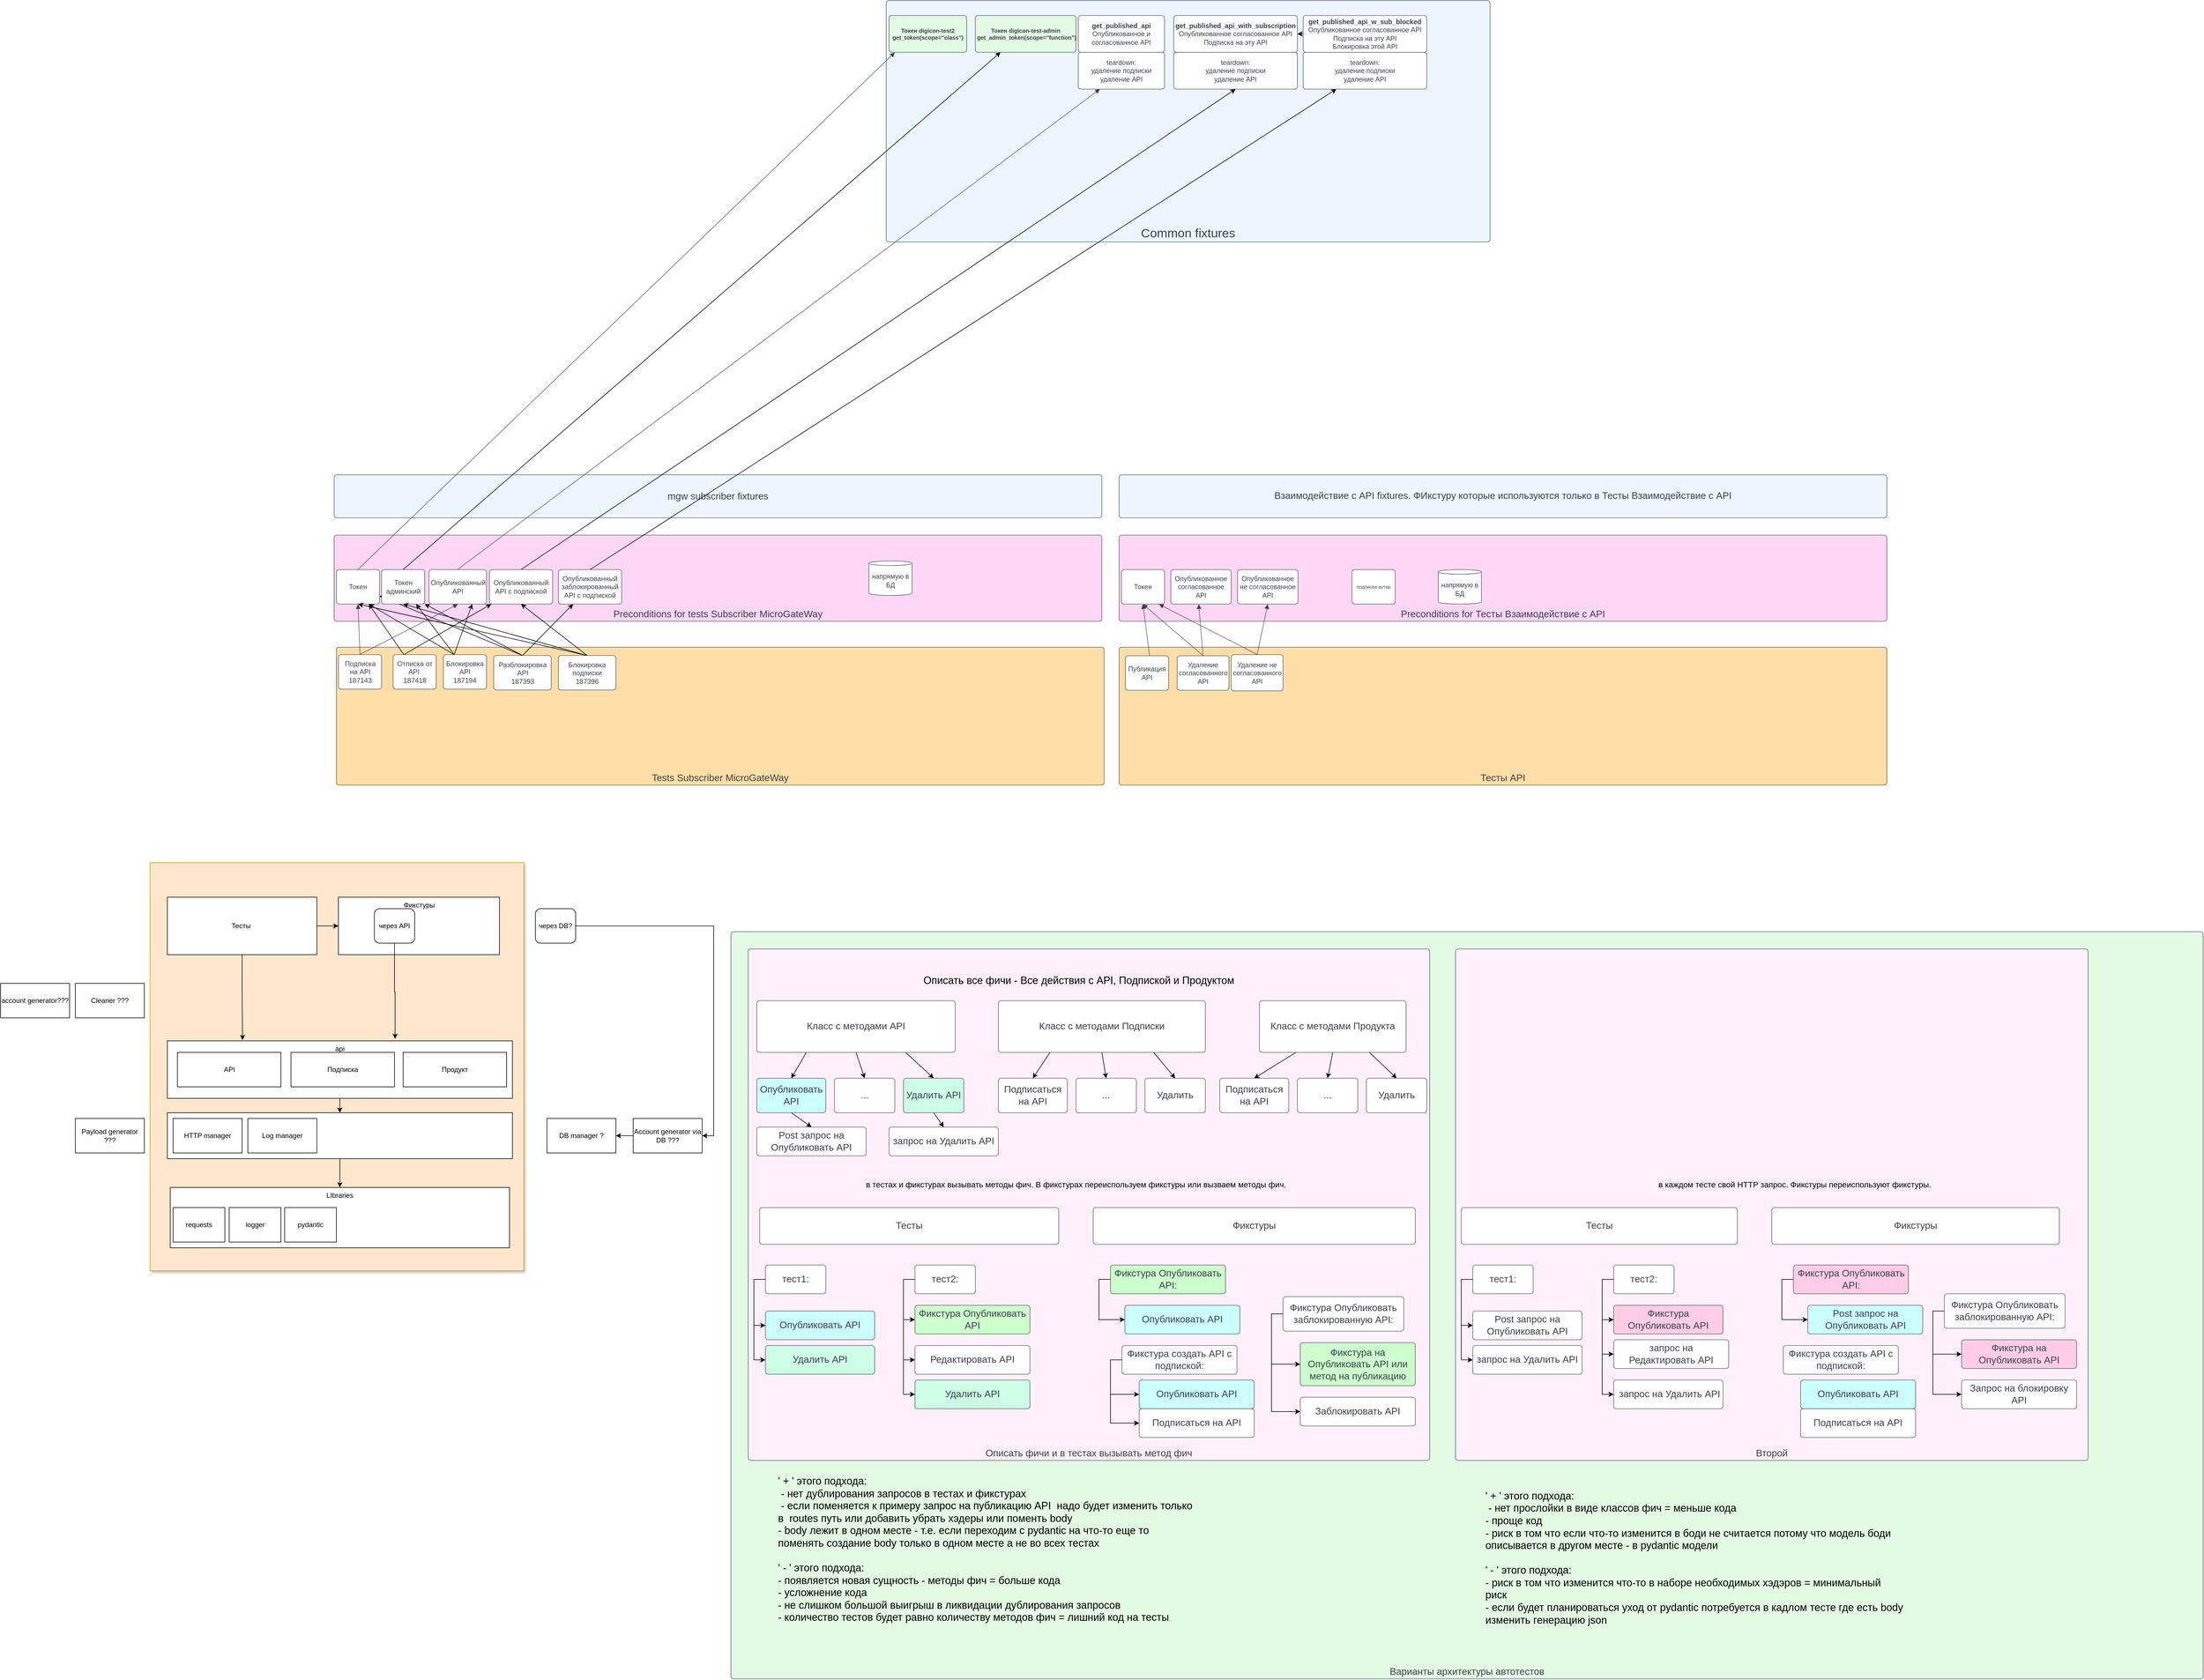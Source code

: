 <mxfile version="21.1.1" type="github">
  <diagram id="TLU8fEAyNQ-OhAnARifZ" name="Страница 1">
    <mxGraphModel dx="3651" dy="4573" grid="1" gridSize="10" guides="1" tooltips="1" connect="1" arrows="1" fold="1" page="1" pageScale="1" pageWidth="827" pageHeight="1169" math="0" shadow="0">
      <root>
        <mxCell id="0" />
        <mxCell id="1" parent="0" />
        <mxCell id="8wIIhX6IMqMjJVi14Pui-17" value="Варианты архитектуры автотестов " style="html=1;overflow=block;blockSpacing=1;whiteSpace=wrap;fontSize=16.7;fontColor=#3a414a;align=center;spacing=3.8;verticalAlign=bottom;strokeColor=#3a414a;strokeOpacity=100;fillOpacity=100;rounded=1;absoluteArcSize=1;arcSize=9;fillColor=#e3fae3;strokeWidth=0.8;lucidId=EsIHXwLGTbCT;" parent="1" vertex="1">
          <mxGeometry x="380" y="-1000" width="2560" height="1300" as="geometry" />
        </mxCell>
        <mxCell id="8wIIhX6IMqMjJVi14Pui-18" value="Второй" style="html=1;overflow=block;blockSpacing=1;whiteSpace=wrap;fontSize=16.7;fontColor=#3a414a;spacing=3.8;verticalAlign=bottom;strokeColor=#3a414a;strokeOpacity=100;fillOpacity=100;rounded=1;absoluteArcSize=1;arcSize=9;fillColor=#fff0fb;strokeWidth=0.8;lucidId=LwIHB8IIKaVe;" parent="1" vertex="1">
          <mxGeometry x="1640" y="-970" width="1100" height="890" as="geometry" />
        </mxCell>
        <mxCell id="8wIIhX6IMqMjJVi14Pui-19" value="Описать фичи и в тестах вызывать метод фич" style="html=1;overflow=block;blockSpacing=1;whiteSpace=wrap;fontSize=16.7;fontColor=#3a414a;spacing=3.8;verticalAlign=bottom;strokeColor=#3a414a;strokeOpacity=100;fillOpacity=100;rounded=1;absoluteArcSize=1;arcSize=9;fillColor=#fff0fb;strokeWidth=0.8;lucidId=cxIHeIzAgjHD;" parent="1" vertex="1">
          <mxGeometry x="410" y="-970" width="1185" height="890" as="geometry" />
        </mxCell>
        <mxCell id="8wIIhX6IMqMjJVi14Pui-42" style="rounded=0;orthogonalLoop=1;jettySize=auto;html=1;exitX=0.25;exitY=1;exitDx=0;exitDy=0;entryX=0.5;entryY=0;entryDx=0;entryDy=0;" parent="1" source="8wIIhX6IMqMjJVi14Pui-21" target="8wIIhX6IMqMjJVi14Pui-24" edge="1">
          <mxGeometry relative="1" as="geometry" />
        </mxCell>
        <mxCell id="8wIIhX6IMqMjJVi14Pui-43" style="rounded=0;orthogonalLoop=1;jettySize=auto;html=1;exitX=0.5;exitY=1;exitDx=0;exitDy=0;entryX=0.5;entryY=0;entryDx=0;entryDy=0;" parent="1" source="8wIIhX6IMqMjJVi14Pui-21" target="8wIIhX6IMqMjJVi14Pui-25" edge="1">
          <mxGeometry relative="1" as="geometry" />
        </mxCell>
        <mxCell id="8wIIhX6IMqMjJVi14Pui-44" style="rounded=0;orthogonalLoop=1;jettySize=auto;html=1;exitX=0.75;exitY=1;exitDx=0;exitDy=0;entryX=0.5;entryY=0;entryDx=0;entryDy=0;" parent="1" source="8wIIhX6IMqMjJVi14Pui-21" target="8wIIhX6IMqMjJVi14Pui-26" edge="1">
          <mxGeometry relative="1" as="geometry" />
        </mxCell>
        <mxCell id="8wIIhX6IMqMjJVi14Pui-21" value="Класс с методами API" style="html=1;overflow=block;blockSpacing=1;whiteSpace=wrap;fontSize=16.7;fontColor=#3a414a;spacing=3.8;strokeColor=#3a414a;strokeOpacity=100;rounded=1;absoluteArcSize=1;arcSize=9;strokeWidth=0.8;lucidId=3xIHyjGCG~Ac;" parent="1" vertex="1">
          <mxGeometry x="425" y="-880" width="345" height="90" as="geometry" />
        </mxCell>
        <mxCell id="8wIIhX6IMqMjJVi14Pui-36" style="rounded=0;orthogonalLoop=1;jettySize=auto;html=1;exitX=0.25;exitY=1;exitDx=0;exitDy=0;entryX=0.5;entryY=0;entryDx=0;entryDy=0;" parent="1" source="8wIIhX6IMqMjJVi14Pui-22" target="8wIIhX6IMqMjJVi14Pui-33" edge="1">
          <mxGeometry relative="1" as="geometry" />
        </mxCell>
        <mxCell id="8wIIhX6IMqMjJVi14Pui-37" style="rounded=0;orthogonalLoop=1;jettySize=auto;html=1;exitX=0.5;exitY=1;exitDx=0;exitDy=0;entryX=0.5;entryY=0;entryDx=0;entryDy=0;" parent="1" source="8wIIhX6IMqMjJVi14Pui-22" target="8wIIhX6IMqMjJVi14Pui-34" edge="1">
          <mxGeometry relative="1" as="geometry" />
        </mxCell>
        <mxCell id="8wIIhX6IMqMjJVi14Pui-38" style="rounded=0;orthogonalLoop=1;jettySize=auto;html=1;exitX=0.75;exitY=1;exitDx=0;exitDy=0;entryX=0.5;entryY=0;entryDx=0;entryDy=0;" parent="1" source="8wIIhX6IMqMjJVi14Pui-22" target="8wIIhX6IMqMjJVi14Pui-35" edge="1">
          <mxGeometry relative="1" as="geometry" />
        </mxCell>
        <mxCell id="8wIIhX6IMqMjJVi14Pui-22" value="Класс с методами Продукта" style="html=1;overflow=block;blockSpacing=1;whiteSpace=wrap;fontSize=16.7;fontColor=#3a414a;spacing=3.8;strokeColor=#3a414a;strokeOpacity=100;rounded=1;absoluteArcSize=1;arcSize=9;strokeWidth=0.8;lucidId=4xIH1OhttLX0;" parent="1" vertex="1">
          <mxGeometry x="1299" y="-880" width="255" height="90" as="geometry" />
        </mxCell>
        <mxCell id="8wIIhX6IMqMjJVi14Pui-39" style="rounded=0;orthogonalLoop=1;jettySize=auto;html=1;exitX=0.5;exitY=1;exitDx=0;exitDy=0;entryX=0.5;entryY=0;entryDx=0;entryDy=0;" parent="1" source="8wIIhX6IMqMjJVi14Pui-23" target="8wIIhX6IMqMjJVi14Pui-31" edge="1">
          <mxGeometry relative="1" as="geometry" />
        </mxCell>
        <mxCell id="8wIIhX6IMqMjJVi14Pui-40" style="rounded=0;orthogonalLoop=1;jettySize=auto;html=1;exitX=0.25;exitY=1;exitDx=0;exitDy=0;entryX=0.5;entryY=0;entryDx=0;entryDy=0;" parent="1" source="8wIIhX6IMqMjJVi14Pui-23" target="8wIIhX6IMqMjJVi14Pui-30" edge="1">
          <mxGeometry relative="1" as="geometry" />
        </mxCell>
        <mxCell id="8wIIhX6IMqMjJVi14Pui-41" style="rounded=0;orthogonalLoop=1;jettySize=auto;html=1;exitX=0.75;exitY=1;exitDx=0;exitDy=0;entryX=0.5;entryY=0;entryDx=0;entryDy=0;" parent="1" source="8wIIhX6IMqMjJVi14Pui-23" target="8wIIhX6IMqMjJVi14Pui-32" edge="1">
          <mxGeometry relative="1" as="geometry" />
        </mxCell>
        <mxCell id="8wIIhX6IMqMjJVi14Pui-23" value="Класс с методами Подписки" style="html=1;overflow=block;blockSpacing=1;whiteSpace=wrap;fontSize=16.7;fontColor=#3a414a;spacing=3.8;strokeColor=#3a414a;strokeOpacity=100;rounded=1;absoluteArcSize=1;arcSize=9;strokeWidth=0.8;lucidId=4xIHA9AZ2qI-;" parent="1" vertex="1">
          <mxGeometry x="845" y="-880" width="360" height="90" as="geometry" />
        </mxCell>
        <mxCell id="8wIIhX6IMqMjJVi14Pui-112" style="rounded=0;orthogonalLoop=1;jettySize=auto;html=1;exitX=0.5;exitY=1;exitDx=0;exitDy=0;entryX=0.5;entryY=0;entryDx=0;entryDy=0;" parent="1" source="8wIIhX6IMqMjJVi14Pui-24" target="8wIIhX6IMqMjJVi14Pui-110" edge="1">
          <mxGeometry relative="1" as="geometry" />
        </mxCell>
        <mxCell id="8wIIhX6IMqMjJVi14Pui-24" value="Опубликовать API" style="html=1;overflow=block;blockSpacing=1;whiteSpace=wrap;fontSize=16.7;fontColor=#3a414a;spacing=3.8;strokeColor=#3a414a;strokeOpacity=100;rounded=1;absoluteArcSize=1;arcSize=9;strokeWidth=0.8;lucidId=4xIH_oDmScev;fillColor=#CCFFFF;" parent="1" vertex="1">
          <mxGeometry x="425" y="-745" width="120" height="60" as="geometry" />
        </mxCell>
        <mxCell id="8wIIhX6IMqMjJVi14Pui-25" value="..." style="html=1;overflow=block;blockSpacing=1;whiteSpace=wrap;fontSize=16.7;fontColor=#3a414a;spacing=3.8;strokeColor=#3a414a;strokeOpacity=100;rounded=1;absoluteArcSize=1;arcSize=9;strokeWidth=0.8;lucidId=1zIH8hw5p2Yf;" parent="1" vertex="1">
          <mxGeometry x="560" y="-745" width="105" height="60" as="geometry" />
        </mxCell>
        <mxCell id="8wIIhX6IMqMjJVi14Pui-113" style="rounded=0;orthogonalLoop=1;jettySize=auto;html=1;exitX=0.5;exitY=1;exitDx=0;exitDy=0;entryX=0.5;entryY=0;entryDx=0;entryDy=0;" parent="1" source="8wIIhX6IMqMjJVi14Pui-26" target="8wIIhX6IMqMjJVi14Pui-111" edge="1">
          <mxGeometry relative="1" as="geometry" />
        </mxCell>
        <mxCell id="8wIIhX6IMqMjJVi14Pui-26" value="Удалить API" style="html=1;overflow=block;blockSpacing=1;whiteSpace=wrap;fontSize=16.7;fontColor=#3a414a;spacing=3.8;strokeColor=#3a414a;strokeOpacity=100;rounded=1;absoluteArcSize=1;arcSize=9;strokeWidth=0.8;lucidId=9zIHSOUeYpuy;fillColor=#CCFFE6;" parent="1" vertex="1">
          <mxGeometry x="680" y="-745" width="105" height="60" as="geometry" />
        </mxCell>
        <mxCell id="8wIIhX6IMqMjJVi14Pui-30" value="Подписаться на API" style="html=1;overflow=block;blockSpacing=1;whiteSpace=wrap;fontSize=16.7;fontColor=#3a414a;spacing=3.8;strokeColor=#3a414a;strokeOpacity=100;rounded=1;absoluteArcSize=1;arcSize=9;strokeWidth=0.8;lucidId=nBIH9-Dhv~0N;" parent="1" vertex="1">
          <mxGeometry x="845" y="-745" width="120" height="60" as="geometry" />
        </mxCell>
        <mxCell id="8wIIhX6IMqMjJVi14Pui-31" value="..." style="html=1;overflow=block;blockSpacing=1;whiteSpace=wrap;fontSize=16.7;fontColor=#3a414a;spacing=3.8;strokeColor=#3a414a;strokeOpacity=100;rounded=1;absoluteArcSize=1;arcSize=9;strokeWidth=0.8;lucidId=nBIHJ4VkVPO5;" parent="1" vertex="1">
          <mxGeometry x="980" y="-745" width="105" height="60" as="geometry" />
        </mxCell>
        <mxCell id="8wIIhX6IMqMjJVi14Pui-32" value="Удалить" style="html=1;overflow=block;blockSpacing=1;whiteSpace=wrap;fontSize=16.7;fontColor=#3a414a;spacing=3.8;strokeColor=#3a414a;strokeOpacity=100;rounded=1;absoluteArcSize=1;arcSize=9;strokeWidth=0.8;lucidId=nBIHgmyOyOGm;" parent="1" vertex="1">
          <mxGeometry x="1100" y="-745" width="105" height="60" as="geometry" />
        </mxCell>
        <mxCell id="8wIIhX6IMqMjJVi14Pui-33" value="Подписаться на API" style="html=1;overflow=block;blockSpacing=1;whiteSpace=wrap;fontSize=16.7;fontColor=#3a414a;spacing=3.8;strokeColor=#3a414a;strokeOpacity=100;rounded=1;absoluteArcSize=1;arcSize=9;strokeWidth=0.8;lucidId=nBIH9-Dhv~0N;" parent="1" vertex="1">
          <mxGeometry x="1230" y="-745" width="120" height="60" as="geometry" />
        </mxCell>
        <mxCell id="8wIIhX6IMqMjJVi14Pui-34" value="..." style="html=1;overflow=block;blockSpacing=1;whiteSpace=wrap;fontSize=16.7;fontColor=#3a414a;spacing=3.8;strokeColor=#3a414a;strokeOpacity=100;rounded=1;absoluteArcSize=1;arcSize=9;strokeWidth=0.8;lucidId=nBIHJ4VkVPO5;" parent="1" vertex="1">
          <mxGeometry x="1365" y="-745" width="105" height="60" as="geometry" />
        </mxCell>
        <mxCell id="8wIIhX6IMqMjJVi14Pui-35" value="Удалить" style="html=1;overflow=block;blockSpacing=1;whiteSpace=wrap;fontSize=16.7;fontColor=#3a414a;spacing=3.8;strokeColor=#3a414a;strokeOpacity=100;rounded=1;absoluteArcSize=1;arcSize=9;strokeWidth=0.8;lucidId=nBIHgmyOyOGm;" parent="1" vertex="1">
          <mxGeometry x="1485" y="-745" width="105" height="60" as="geometry" />
        </mxCell>
        <mxCell id="8wIIhX6IMqMjJVi14Pui-50" style="edgeStyle=orthogonalEdgeStyle;rounded=0;orthogonalLoop=1;jettySize=auto;html=1;exitX=0;exitY=0.5;exitDx=0;exitDy=0;entryX=0;entryY=0.5;entryDx=0;entryDy=0;" parent="1" source="8wIIhX6IMqMjJVi14Pui-47" target="8wIIhX6IMqMjJVi14Pui-48" edge="1">
          <mxGeometry relative="1" as="geometry" />
        </mxCell>
        <mxCell id="8wIIhX6IMqMjJVi14Pui-52" style="edgeStyle=orthogonalEdgeStyle;rounded=0;orthogonalLoop=1;jettySize=auto;html=1;exitX=0;exitY=0.5;exitDx=0;exitDy=0;entryX=0;entryY=0.5;entryDx=0;entryDy=0;" parent="1" source="8wIIhX6IMqMjJVi14Pui-47" target="8wIIhX6IMqMjJVi14Pui-51" edge="1">
          <mxGeometry relative="1" as="geometry" />
        </mxCell>
        <mxCell id="8wIIhX6IMqMjJVi14Pui-47" value="тест1:" style="html=1;overflow=block;blockSpacing=1;whiteSpace=wrap;fontSize=16.7;fontColor=#3a414a;spacing=3.8;strokeColor=#3a414a;strokeOpacity=100;rounded=1;absoluteArcSize=1;arcSize=9;strokeWidth=0.8;lucidId=1zIH8hw5p2Yf;" parent="1" vertex="1">
          <mxGeometry x="440" y="-420" width="105" height="50" as="geometry" />
        </mxCell>
        <mxCell id="8wIIhX6IMqMjJVi14Pui-48" value="Опубликовать API" style="html=1;overflow=block;blockSpacing=1;whiteSpace=wrap;fontSize=16.7;fontColor=#3a414a;spacing=3.8;strokeColor=#3a414a;strokeOpacity=100;rounded=1;absoluteArcSize=1;arcSize=9;strokeWidth=0.8;lucidId=4xIH_oDmScev;fillColor=#CCFFFF;" parent="1" vertex="1">
          <mxGeometry x="440" y="-340" width="190" height="50" as="geometry" />
        </mxCell>
        <mxCell id="8wIIhX6IMqMjJVi14Pui-51" value="Удалить API" style="html=1;overflow=block;blockSpacing=1;whiteSpace=wrap;fontSize=16.7;fontColor=#3a414a;spacing=3.8;strokeColor=#3a414a;strokeOpacity=100;rounded=1;absoluteArcSize=1;arcSize=9;strokeWidth=0.8;lucidId=4xIH_oDmScev;fillColor=#CCFFE6;" parent="1" vertex="1">
          <mxGeometry x="440" y="-280" width="190" height="50" as="geometry" />
        </mxCell>
        <mxCell id="8wIIhX6IMqMjJVi14Pui-60" style="edgeStyle=orthogonalEdgeStyle;rounded=0;orthogonalLoop=1;jettySize=auto;html=1;exitX=0;exitY=0.5;exitDx=0;exitDy=0;entryX=0;entryY=0.5;entryDx=0;entryDy=0;" parent="1" source="8wIIhX6IMqMjJVi14Pui-53" target="8wIIhX6IMqMjJVi14Pui-58" edge="1">
          <mxGeometry relative="1" as="geometry" />
        </mxCell>
        <mxCell id="8wIIhX6IMqMjJVi14Pui-61" style="edgeStyle=orthogonalEdgeStyle;rounded=0;orthogonalLoop=1;jettySize=auto;html=1;exitX=0;exitY=0.5;exitDx=0;exitDy=0;entryX=0;entryY=0.5;entryDx=0;entryDy=0;" parent="1" source="8wIIhX6IMqMjJVi14Pui-53" target="8wIIhX6IMqMjJVi14Pui-55" edge="1">
          <mxGeometry relative="1" as="geometry" />
        </mxCell>
        <mxCell id="8wIIhX6IMqMjJVi14Pui-74" style="edgeStyle=orthogonalEdgeStyle;rounded=0;orthogonalLoop=1;jettySize=auto;html=1;exitX=0;exitY=0.5;exitDx=0;exitDy=0;entryX=0;entryY=0.5;entryDx=0;entryDy=0;" parent="1" source="8wIIhX6IMqMjJVi14Pui-53" target="8wIIhX6IMqMjJVi14Pui-73" edge="1">
          <mxGeometry relative="1" as="geometry" />
        </mxCell>
        <mxCell id="8wIIhX6IMqMjJVi14Pui-53" value="тест2:" style="html=1;overflow=block;blockSpacing=1;whiteSpace=wrap;fontSize=16.7;fontColor=#3a414a;spacing=3.8;strokeColor=#3a414a;strokeOpacity=100;rounded=1;absoluteArcSize=1;arcSize=9;strokeWidth=0.8;lucidId=1zIH8hw5p2Yf;" parent="1" vertex="1">
          <mxGeometry x="700" y="-420" width="105" height="50" as="geometry" />
        </mxCell>
        <mxCell id="8wIIhX6IMqMjJVi14Pui-55" value="Удалить API" style="html=1;overflow=block;blockSpacing=1;whiteSpace=wrap;fontSize=16.7;fontColor=#3a414a;spacing=3.8;strokeColor=#3a414a;strokeOpacity=100;rounded=1;absoluteArcSize=1;arcSize=9;strokeWidth=0.8;lucidId=4xIH_oDmScev;fillColor=#CCFFE6;" parent="1" vertex="1">
          <mxGeometry x="700" y="-220" width="200" height="50" as="geometry" />
        </mxCell>
        <mxCell id="8wIIhX6IMqMjJVi14Pui-58" value="Редактировать API" style="html=1;overflow=block;blockSpacing=1;whiteSpace=wrap;fontSize=16.7;fontColor=#3a414a;spacing=3.8;strokeColor=#3a414a;strokeOpacity=100;rounded=1;absoluteArcSize=1;arcSize=9;strokeWidth=0.8;lucidId=1zIH8hw5p2Yf;" parent="1" vertex="1">
          <mxGeometry x="700" y="-280" width="200" height="50" as="geometry" />
        </mxCell>
        <mxCell id="8wIIhX6IMqMjJVi14Pui-72" style="edgeStyle=orthogonalEdgeStyle;rounded=0;orthogonalLoop=1;jettySize=auto;html=1;exitX=0;exitY=0.5;exitDx=0;exitDy=0;entryX=0;entryY=0.5;entryDx=0;entryDy=0;" parent="1" source="8wIIhX6IMqMjJVi14Pui-67" target="8wIIhX6IMqMjJVi14Pui-68" edge="1">
          <mxGeometry relative="1" as="geometry" />
        </mxCell>
        <mxCell id="8wIIhX6IMqMjJVi14Pui-67" value="Фикстура Опубликовать API:" style="html=1;overflow=block;blockSpacing=1;whiteSpace=wrap;fontSize=16.7;fontColor=#3a414a;spacing=3.8;strokeColor=#3a414a;strokeOpacity=100;rounded=1;absoluteArcSize=1;arcSize=9;strokeWidth=0.8;lucidId=1zIH8hw5p2Yf;fillColor=#CCFFCC;" parent="1" vertex="1">
          <mxGeometry x="1040" y="-420" width="200" height="50" as="geometry" />
        </mxCell>
        <mxCell id="8wIIhX6IMqMjJVi14Pui-68" value="Опубликовать API" style="html=1;overflow=block;blockSpacing=1;whiteSpace=wrap;fontSize=16.7;fontColor=#3a414a;spacing=3.8;strokeColor=#3a414a;strokeOpacity=100;rounded=1;absoluteArcSize=1;arcSize=9;strokeWidth=0.8;lucidId=4xIH_oDmScev;fillColor=#CCFFFF;" parent="1" vertex="1">
          <mxGeometry x="1065" y="-350" width="200" height="50" as="geometry" />
        </mxCell>
        <mxCell id="8wIIhX6IMqMjJVi14Pui-73" value="Фикстура Опубликовать API" style="html=1;overflow=block;blockSpacing=1;whiteSpace=wrap;fontSize=16.7;fontColor=#3a414a;spacing=3.8;strokeColor=#3a414a;strokeOpacity=100;rounded=1;absoluteArcSize=1;arcSize=9;strokeWidth=0.8;lucidId=1zIH8hw5p2Yf;fillColor=#CCFFCC;" parent="1" vertex="1">
          <mxGeometry x="700" y="-350" width="200" height="50" as="geometry" />
        </mxCell>
        <mxCell id="8wIIhX6IMqMjJVi14Pui-106" style="edgeStyle=orthogonalEdgeStyle;rounded=0;orthogonalLoop=1;jettySize=auto;html=1;exitX=0;exitY=0.5;exitDx=0;exitDy=0;entryX=0;entryY=0.5;entryDx=0;entryDy=0;" parent="1" source="8wIIhX6IMqMjJVi14Pui-75" target="8wIIhX6IMqMjJVi14Pui-76" edge="1">
          <mxGeometry relative="1" as="geometry" />
        </mxCell>
        <mxCell id="8wIIhX6IMqMjJVi14Pui-107" style="edgeStyle=orthogonalEdgeStyle;rounded=0;orthogonalLoop=1;jettySize=auto;html=1;exitX=0;exitY=0.5;exitDx=0;exitDy=0;entryX=0;entryY=0.5;entryDx=0;entryDy=0;" parent="1" source="8wIIhX6IMqMjJVi14Pui-75" target="8wIIhX6IMqMjJVi14Pui-77" edge="1">
          <mxGeometry relative="1" as="geometry" />
        </mxCell>
        <mxCell id="8wIIhX6IMqMjJVi14Pui-75" value="Фикстура создать API с подпиской:" style="html=1;overflow=block;blockSpacing=1;whiteSpace=wrap;fontSize=16.7;fontColor=#3a414a;spacing=3.8;strokeColor=#3a414a;strokeOpacity=100;rounded=1;absoluteArcSize=1;arcSize=9;strokeWidth=0.8;lucidId=1zIH8hw5p2Yf;fillColor=#FFFFFF;" parent="1" vertex="1">
          <mxGeometry x="1060" y="-280" width="200" height="50" as="geometry" />
        </mxCell>
        <mxCell id="8wIIhX6IMqMjJVi14Pui-76" value="Опубликовать API" style="html=1;overflow=block;blockSpacing=1;whiteSpace=wrap;fontSize=16.7;fontColor=#3a414a;spacing=3.8;strokeColor=#3a414a;strokeOpacity=100;rounded=1;absoluteArcSize=1;arcSize=9;strokeWidth=0.8;lucidId=4xIH_oDmScev;fillColor=#CCFFFF;" parent="1" vertex="1">
          <mxGeometry x="1090" y="-220" width="200" height="50" as="geometry" />
        </mxCell>
        <mxCell id="8wIIhX6IMqMjJVi14Pui-77" value="Подписаться на API" style="html=1;overflow=block;blockSpacing=1;whiteSpace=wrap;fontSize=16.7;fontColor=#3a414a;spacing=3.8;strokeColor=#3a414a;strokeOpacity=100;rounded=1;absoluteArcSize=1;arcSize=9;strokeWidth=0.8;lucidId=4xIH_oDmScev;fillColor=#FFFFFF;" parent="1" vertex="1">
          <mxGeometry x="1090" y="-170" width="200" height="50" as="geometry" />
        </mxCell>
        <mxCell id="8wIIhX6IMqMjJVi14Pui-78" value="&lt;font style=&quot;font-size: 18px;&quot;&gt;&#39; + &#39; этого подхода:&amp;nbsp;&lt;br&gt;&amp;nbsp;- нет дублирования запросов в тестах и фикстурах&lt;br&gt;&lt;div style=&quot;&quot;&gt;&lt;span style=&quot;background-color: initial;&quot;&gt;&amp;nbsp;- если поменяется к примеру запрос на публикацию API&amp;nbsp; надо будет изменить только в&amp;nbsp; routes путь или добавить убрать хэдеры или поменть body&lt;br&gt;- body лежит в одном месте - т.е. если переходим с pydantic на что-то еще то поменять создание body только в одном месте а не во всех тестах&lt;br&gt;&lt;br&gt;&#39; - &#39; этого подхода:&lt;br&gt;- появляется новая сущность - методы фич = больше кода&lt;br&gt;- усложнение кода&lt;br&gt;- не слишком большой выигрыш в ликвидации дублирования запросов&lt;br&gt;- количество тестов будет равно количеству методов фич = лишний код на тесты&lt;/span&gt;&lt;/div&gt;&lt;/font&gt;" style="text;html=1;strokeColor=none;fillColor=none;align=left;verticalAlign=middle;whiteSpace=wrap;rounded=0;" parent="1" vertex="1">
          <mxGeometry x="460" y="-55" width="730" height="260" as="geometry" />
        </mxCell>
        <mxCell id="8wIIhX6IMqMjJVi14Pui-79" value="Тесты" style="html=1;overflow=block;blockSpacing=1;whiteSpace=wrap;fontSize=16.7;fontColor=#3a414a;spacing=3.8;strokeColor=#3a414a;strokeOpacity=100;rounded=1;absoluteArcSize=1;arcSize=9;strokeWidth=0.8;lucidId=WxIH~Xk1~OES;" parent="1" vertex="1">
          <mxGeometry x="1650" y="-520" width="480" height="64" as="geometry" />
        </mxCell>
        <mxCell id="8wIIhX6IMqMjJVi14Pui-80" value="Фикстуры" style="html=1;overflow=block;blockSpacing=1;whiteSpace=wrap;fontSize=16.7;fontColor=#3a414a;spacing=3.8;strokeColor=#3a414a;strokeOpacity=100;rounded=1;absoluteArcSize=1;arcSize=9;strokeWidth=0.8;lucidId=WxIH~Xk1~OES;" parent="1" vertex="1">
          <mxGeometry x="2190" y="-520" width="500" height="64" as="geometry" />
        </mxCell>
        <mxCell id="8wIIhX6IMqMjJVi14Pui-84" style="edgeStyle=orthogonalEdgeStyle;rounded=0;orthogonalLoop=1;jettySize=auto;html=1;exitX=0;exitY=0.5;exitDx=0;exitDy=0;entryX=0;entryY=0.5;entryDx=0;entryDy=0;" parent="1" source="8wIIhX6IMqMjJVi14Pui-81" target="8wIIhX6IMqMjJVi14Pui-82" edge="1">
          <mxGeometry relative="1" as="geometry" />
        </mxCell>
        <mxCell id="8wIIhX6IMqMjJVi14Pui-85" style="edgeStyle=orthogonalEdgeStyle;rounded=0;orthogonalLoop=1;jettySize=auto;html=1;exitX=0;exitY=0.5;exitDx=0;exitDy=0;entryX=0;entryY=0.5;entryDx=0;entryDy=0;" parent="1" source="8wIIhX6IMqMjJVi14Pui-81" target="8wIIhX6IMqMjJVi14Pui-83" edge="1">
          <mxGeometry relative="1" as="geometry" />
        </mxCell>
        <mxCell id="8wIIhX6IMqMjJVi14Pui-81" value="тест1:" style="html=1;overflow=block;blockSpacing=1;whiteSpace=wrap;fontSize=16.7;fontColor=#3a414a;spacing=3.8;strokeColor=#3a414a;strokeOpacity=100;rounded=1;absoluteArcSize=1;arcSize=9;strokeWidth=0.8;lucidId=1zIH8hw5p2Yf;" parent="1" vertex="1">
          <mxGeometry x="1670" y="-420" width="105" height="50" as="geometry" />
        </mxCell>
        <mxCell id="8wIIhX6IMqMjJVi14Pui-82" value="Post запрос на Опубликовать API" style="html=1;overflow=block;blockSpacing=1;whiteSpace=wrap;fontSize=16.7;fontColor=#3a414a;spacing=3.8;strokeColor=#3a414a;strokeOpacity=100;rounded=1;absoluteArcSize=1;arcSize=9;strokeWidth=0.8;lucidId=4xIH_oDmScev;fillColor=#FFFFFF;" parent="1" vertex="1">
          <mxGeometry x="1670" y="-340" width="190" height="50" as="geometry" />
        </mxCell>
        <mxCell id="8wIIhX6IMqMjJVi14Pui-83" value="запрос на Удалить API" style="html=1;overflow=block;blockSpacing=1;whiteSpace=wrap;fontSize=16.7;fontColor=#3a414a;spacing=3.8;strokeColor=#3a414a;strokeOpacity=100;rounded=1;absoluteArcSize=1;arcSize=9;strokeWidth=0.8;lucidId=4xIH_oDmScev;fillColor=#FFFFFF;" parent="1" vertex="1">
          <mxGeometry x="1670" y="-280" width="190" height="50" as="geometry" />
        </mxCell>
        <mxCell id="8wIIhX6IMqMjJVi14Pui-91" style="edgeStyle=orthogonalEdgeStyle;rounded=0;orthogonalLoop=1;jettySize=auto;html=1;exitX=0;exitY=0.5;exitDx=0;exitDy=0;entryX=0;entryY=0.5;entryDx=0;entryDy=0;" parent="1" source="8wIIhX6IMqMjJVi14Pui-86" target="8wIIhX6IMqMjJVi14Pui-87" edge="1">
          <mxGeometry relative="1" as="geometry" />
        </mxCell>
        <mxCell id="8wIIhX6IMqMjJVi14Pui-86" value="Фикстура Опубликовать API:" style="html=1;overflow=block;blockSpacing=1;whiteSpace=wrap;fontSize=16.7;fontColor=#3a414a;spacing=3.8;strokeColor=#3a414a;strokeOpacity=100;rounded=1;absoluteArcSize=1;arcSize=9;strokeWidth=0.8;lucidId=1zIH8hw5p2Yf;fillColor=#FFCCE6;" parent="1" vertex="1">
          <mxGeometry x="2227.5" y="-420" width="200" height="50" as="geometry" />
        </mxCell>
        <mxCell id="8wIIhX6IMqMjJVi14Pui-87" value="Post запрос на Опубликовать API" style="html=1;overflow=block;blockSpacing=1;whiteSpace=wrap;fontSize=16.7;fontColor=#3a414a;spacing=3.8;strokeColor=#3a414a;strokeOpacity=100;rounded=1;absoluteArcSize=1;arcSize=9;strokeWidth=0.8;lucidId=4xIH_oDmScev;fillColor=#CCFFFF;" parent="1" vertex="1">
          <mxGeometry x="2252.5" y="-350" width="200" height="50" as="geometry" />
        </mxCell>
        <mxCell id="8wIIhX6IMqMjJVi14Pui-97" style="edgeStyle=orthogonalEdgeStyle;rounded=0;orthogonalLoop=1;jettySize=auto;html=1;exitX=0;exitY=0.5;exitDx=0;exitDy=0;entryX=0;entryY=0.5;entryDx=0;entryDy=0;" parent="1" source="8wIIhX6IMqMjJVi14Pui-88" target="8wIIhX6IMqMjJVi14Pui-89" edge="1">
          <mxGeometry relative="1" as="geometry" />
        </mxCell>
        <mxCell id="8wIIhX6IMqMjJVi14Pui-98" style="edgeStyle=orthogonalEdgeStyle;rounded=0;orthogonalLoop=1;jettySize=auto;html=1;exitX=0;exitY=0.5;exitDx=0;exitDy=0;entryX=0;entryY=0.5;entryDx=0;entryDy=0;" parent="1" source="8wIIhX6IMqMjJVi14Pui-88" target="8wIIhX6IMqMjJVi14Pui-96" edge="1">
          <mxGeometry relative="1" as="geometry" />
        </mxCell>
        <mxCell id="8wIIhX6IMqMjJVi14Pui-99" style="edgeStyle=orthogonalEdgeStyle;rounded=0;orthogonalLoop=1;jettySize=auto;html=1;exitX=0;exitY=0.5;exitDx=0;exitDy=0;entryX=0;entryY=0.5;entryDx=0;entryDy=0;" parent="1" source="8wIIhX6IMqMjJVi14Pui-88" target="8wIIhX6IMqMjJVi14Pui-90" edge="1">
          <mxGeometry relative="1" as="geometry" />
        </mxCell>
        <mxCell id="8wIIhX6IMqMjJVi14Pui-88" value="тест2:" style="html=1;overflow=block;blockSpacing=1;whiteSpace=wrap;fontSize=16.7;fontColor=#3a414a;spacing=3.8;strokeColor=#3a414a;strokeOpacity=100;rounded=1;absoluteArcSize=1;arcSize=9;strokeWidth=0.8;lucidId=1zIH8hw5p2Yf;" parent="1" vertex="1">
          <mxGeometry x="1915" y="-420" width="105" height="50" as="geometry" />
        </mxCell>
        <mxCell id="8wIIhX6IMqMjJVi14Pui-89" value="Фикстура Опубликовать API" style="html=1;overflow=block;blockSpacing=1;whiteSpace=wrap;fontSize=16.7;fontColor=#3a414a;spacing=3.8;strokeColor=#3a414a;strokeOpacity=100;rounded=1;absoluteArcSize=1;arcSize=9;strokeWidth=0.8;lucidId=4xIH_oDmScev;fillColor=#FFCCE6;" parent="1" vertex="1">
          <mxGeometry x="1915" y="-350" width="190" height="50" as="geometry" />
        </mxCell>
        <mxCell id="8wIIhX6IMqMjJVi14Pui-90" value="&amp;nbsp;запрос на Удалить API" style="html=1;overflow=block;blockSpacing=1;whiteSpace=wrap;fontSize=16.7;fontColor=#3a414a;spacing=3.8;strokeColor=#3a414a;strokeOpacity=100;rounded=1;absoluteArcSize=1;arcSize=9;strokeWidth=0.8;lucidId=4xIH_oDmScev;fillColor=#FFFFFF;" parent="1" vertex="1">
          <mxGeometry x="1915" y="-220" width="190" height="50" as="geometry" />
        </mxCell>
        <mxCell id="8wIIhX6IMqMjJVi14Pui-94" style="edgeStyle=orthogonalEdgeStyle;rounded=0;orthogonalLoop=1;jettySize=auto;html=1;exitX=0;exitY=0.5;exitDx=0;exitDy=0;entryX=0;entryY=0.5;entryDx=0;entryDy=0;" parent="1" source="8wIIhX6IMqMjJVi14Pui-92" target="8wIIhX6IMqMjJVi14Pui-93" edge="1">
          <mxGeometry relative="1" as="geometry" />
        </mxCell>
        <mxCell id="8wIIhX6IMqMjJVi14Pui-100" style="edgeStyle=orthogonalEdgeStyle;rounded=0;orthogonalLoop=1;jettySize=auto;html=1;exitX=0;exitY=0.5;exitDx=0;exitDy=0;entryX=0;entryY=0.5;entryDx=0;entryDy=0;" parent="1" source="8wIIhX6IMqMjJVi14Pui-92" target="8wIIhX6IMqMjJVi14Pui-95" edge="1">
          <mxGeometry relative="1" as="geometry" />
        </mxCell>
        <mxCell id="8wIIhX6IMqMjJVi14Pui-92" value="Фикстура Опубликовать заблокированную API:" style="html=1;overflow=block;blockSpacing=1;whiteSpace=wrap;fontSize=16.7;fontColor=#3a414a;spacing=3.8;strokeColor=#3a414a;strokeOpacity=100;rounded=1;absoluteArcSize=1;arcSize=9;strokeWidth=0.8;lucidId=1zIH8hw5p2Yf;fillColor=#FFFFFF;" parent="1" vertex="1">
          <mxGeometry x="2490" y="-370" width="210" height="60" as="geometry" />
        </mxCell>
        <mxCell id="8wIIhX6IMqMjJVi14Pui-93" value="Фикстура на Опубликовать API" style="html=1;overflow=block;blockSpacing=1;whiteSpace=wrap;fontSize=16.7;fontColor=#3a414a;spacing=3.8;strokeColor=#3a414a;strokeOpacity=100;rounded=1;absoluteArcSize=1;arcSize=9;strokeWidth=0.8;lucidId=4xIH_oDmScev;fillColor=#FFCCE6;" parent="1" vertex="1">
          <mxGeometry x="2520" y="-290" width="200" height="50" as="geometry" />
        </mxCell>
        <mxCell id="8wIIhX6IMqMjJVi14Pui-95" value="Запрос на блокировку API" style="html=1;overflow=block;blockSpacing=1;whiteSpace=wrap;fontSize=16.7;fontColor=#3a414a;spacing=3.8;strokeColor=#3a414a;strokeOpacity=100;rounded=1;absoluteArcSize=1;arcSize=9;strokeWidth=0.8;lucidId=4xIH_oDmScev;fillColor=#FFFFFF;" parent="1" vertex="1">
          <mxGeometry x="2520" y="-220" width="200" height="50" as="geometry" />
        </mxCell>
        <mxCell id="8wIIhX6IMqMjJVi14Pui-96" value="запрос на Редактировать API" style="html=1;overflow=block;blockSpacing=1;whiteSpace=wrap;fontSize=16.7;fontColor=#3a414a;spacing=3.8;strokeColor=#3a414a;strokeOpacity=100;rounded=1;absoluteArcSize=1;arcSize=9;strokeWidth=0.8;lucidId=1zIH8hw5p2Yf;" parent="1" vertex="1">
          <mxGeometry x="1915" y="-290" width="200" height="50" as="geometry" />
        </mxCell>
        <mxCell id="8wIIhX6IMqMjJVi14Pui-101" value="&lt;font style=&quot;font-size: 18px;&quot;&gt;&#39; + &#39; этого подхода:&amp;nbsp;&lt;br&gt;&amp;nbsp;- нет прослойки в виде классов фич = меньше кода&lt;br&gt;- проще код&lt;br&gt;- риск в том что если что-то изменится в боди не считается потому что модель боди описывается в другом месте - в pydantic модели&lt;br&gt;&lt;div style=&quot;&quot;&gt;&lt;span style=&quot;background-color: initial;&quot;&gt;&lt;br&gt;&#39; - &#39; этого подхода:&lt;br&gt;&lt;/span&gt;&lt;/div&gt;&lt;div style=&quot;&quot;&gt;&lt;span style=&quot;background-color: initial;&quot;&gt;- риск в том что изменится что-то в наборе необходимых хэдэров = минимальный риск&lt;/span&gt;&lt;/div&gt;&lt;div style=&quot;&quot;&gt;&lt;span style=&quot;background-color: initial;&quot;&gt;- если будет планироваться уход от pydantic потребуется в кадлом тесте где есть body изменить генерацию json&lt;/span&gt;&lt;/div&gt;&lt;/font&gt;" style="text;html=1;strokeColor=none;fillColor=none;align=left;verticalAlign=middle;whiteSpace=wrap;rounded=0;" parent="1" vertex="1">
          <mxGeometry x="1690" y="-40" width="730" height="260" as="geometry" />
        </mxCell>
        <mxCell id="8wIIhX6IMqMjJVi14Pui-108" style="edgeStyle=orthogonalEdgeStyle;rounded=0;orthogonalLoop=1;jettySize=auto;html=1;exitX=0;exitY=0.5;exitDx=0;exitDy=0;entryX=0;entryY=0.5;entryDx=0;entryDy=0;" parent="1" source="8wIIhX6IMqMjJVi14Pui-103" target="8wIIhX6IMqMjJVi14Pui-104" edge="1">
          <mxGeometry relative="1" as="geometry" />
        </mxCell>
        <mxCell id="8wIIhX6IMqMjJVi14Pui-109" style="edgeStyle=orthogonalEdgeStyle;rounded=0;orthogonalLoop=1;jettySize=auto;html=1;exitX=0;exitY=0.5;exitDx=0;exitDy=0;entryX=0;entryY=0.5;entryDx=0;entryDy=0;" parent="1" source="8wIIhX6IMqMjJVi14Pui-103" target="8wIIhX6IMqMjJVi14Pui-105" edge="1">
          <mxGeometry relative="1" as="geometry" />
        </mxCell>
        <mxCell id="8wIIhX6IMqMjJVi14Pui-103" value="Фикстура Опубликовать заблокированную API:" style="html=1;overflow=block;blockSpacing=1;whiteSpace=wrap;fontSize=16.7;fontColor=#3a414a;spacing=3.8;strokeColor=#3a414a;strokeOpacity=100;rounded=1;absoluteArcSize=1;arcSize=9;strokeWidth=0.8;lucidId=1zIH8hw5p2Yf;fillColor=#FFFFFF;" parent="1" vertex="1">
          <mxGeometry x="1340" y="-365" width="210" height="60" as="geometry" />
        </mxCell>
        <mxCell id="8wIIhX6IMqMjJVi14Pui-104" value="Фикстура на Опубликовать API или метод на публикацию" style="html=1;overflow=block;blockSpacing=1;whiteSpace=wrap;fontSize=16.7;fontColor=#3a414a;spacing=3.8;strokeColor=#3a414a;strokeOpacity=100;rounded=1;absoluteArcSize=1;arcSize=9;strokeWidth=0.8;lucidId=4xIH_oDmScev;fillColor=#CCFFCC;" parent="1" vertex="1">
          <mxGeometry x="1370" y="-285" width="200" height="75" as="geometry" />
        </mxCell>
        <mxCell id="8wIIhX6IMqMjJVi14Pui-105" value="Заблокировать API" style="html=1;overflow=block;blockSpacing=1;whiteSpace=wrap;fontSize=16.7;fontColor=#3a414a;spacing=3.8;strokeColor=#3a414a;strokeOpacity=100;rounded=1;absoluteArcSize=1;arcSize=9;strokeWidth=0.8;lucidId=4xIH_oDmScev;fillColor=#FFFFFF;" parent="1" vertex="1">
          <mxGeometry x="1370" y="-190" width="200" height="50" as="geometry" />
        </mxCell>
        <mxCell id="8wIIhX6IMqMjJVi14Pui-110" value="Post запрос на Опубликовать API" style="html=1;overflow=block;blockSpacing=1;whiteSpace=wrap;fontSize=16.7;fontColor=#3a414a;spacing=3.8;strokeColor=#3a414a;strokeOpacity=100;rounded=1;absoluteArcSize=1;arcSize=9;strokeWidth=0.8;lucidId=4xIH_oDmScev;fillColor=#FFFFFF;" parent="1" vertex="1">
          <mxGeometry x="425" y="-660" width="190" height="50" as="geometry" />
        </mxCell>
        <mxCell id="8wIIhX6IMqMjJVi14Pui-111" value="запрос на Удалить API" style="html=1;overflow=block;blockSpacing=1;whiteSpace=wrap;fontSize=16.7;fontColor=#3a414a;spacing=3.8;strokeColor=#3a414a;strokeOpacity=100;rounded=1;absoluteArcSize=1;arcSize=9;strokeWidth=0.8;lucidId=4xIH_oDmScev;fillColor=#FFFFFF;" parent="1" vertex="1">
          <mxGeometry x="655" y="-660" width="190" height="50" as="geometry" />
        </mxCell>
        <mxCell id="8wIIhX6IMqMjJVi14Pui-115" value="&lt;font style=&quot;font-size: 14px;&quot;&gt;в тестах и фикстурах вызывать методы фич. В фикстурах переиспользуем фикстуры или вызваем методы фич.&lt;/font&gt;" style="text;html=1;strokeColor=none;fillColor=none;align=center;verticalAlign=middle;whiteSpace=wrap;rounded=0;" parent="1" vertex="1">
          <mxGeometry x="440" y="-575" width="1080" height="30" as="geometry" />
        </mxCell>
        <mxCell id="8wIIhX6IMqMjJVi14Pui-116" value="&lt;font style=&quot;font-size: 18px;&quot;&gt;Описать все фичи - Все действия с API, Подпиской и Продуктом&lt;/font&gt;" style="text;html=1;strokeColor=none;fillColor=none;align=center;verticalAlign=middle;whiteSpace=wrap;rounded=0;" parent="1" vertex="1">
          <mxGeometry x="500" y="-930" width="970" height="30" as="geometry" />
        </mxCell>
        <mxCell id="8wIIhX6IMqMjJVi14Pui-117" value="&lt;font style=&quot;font-size: 14px;&quot;&gt;в каждом тесте свой HTTP запрос. Фикстуры переиспользуют фикстуры.&lt;/font&gt;" style="text;html=1;strokeColor=none;fillColor=none;align=center;verticalAlign=middle;whiteSpace=wrap;rounded=0;" parent="1" vertex="1">
          <mxGeometry x="1840" y="-575" width="780" height="30" as="geometry" />
        </mxCell>
        <mxCell id="8wIIhX6IMqMjJVi14Pui-118" value="Тесты" style="html=1;overflow=block;blockSpacing=1;whiteSpace=wrap;fontSize=16.7;fontColor=#3a414a;spacing=3.8;strokeColor=#3a414a;strokeOpacity=100;rounded=1;absoluteArcSize=1;arcSize=9;strokeWidth=0.8;lucidId=WxIH~Xk1~OES;" parent="1" vertex="1">
          <mxGeometry x="430" y="-520" width="520" height="64" as="geometry" />
        </mxCell>
        <mxCell id="8wIIhX6IMqMjJVi14Pui-119" value="Фикстуры" style="html=1;overflow=block;blockSpacing=1;whiteSpace=wrap;fontSize=16.7;fontColor=#3a414a;spacing=3.8;strokeColor=#3a414a;strokeOpacity=100;rounded=1;absoluteArcSize=1;arcSize=9;strokeWidth=0.8;lucidId=WxIH~Xk1~OES;" parent="1" vertex="1">
          <mxGeometry x="1010" y="-520" width="560" height="64" as="geometry" />
        </mxCell>
        <mxCell id="8wIIhX6IMqMjJVi14Pui-120" value="Фикстура создать API с подпиской:" style="html=1;overflow=block;blockSpacing=1;whiteSpace=wrap;fontSize=16.7;fontColor=#3a414a;spacing=3.8;strokeColor=#3a414a;strokeOpacity=100;rounded=1;absoluteArcSize=1;arcSize=9;strokeWidth=0.8;lucidId=1zIH8hw5p2Yf;fillColor=#FFFFFF;" parent="1" vertex="1">
          <mxGeometry x="2210" y="-280" width="200" height="50" as="geometry" />
        </mxCell>
        <mxCell id="8wIIhX6IMqMjJVi14Pui-121" value="Опубликовать API" style="html=1;overflow=block;blockSpacing=1;whiteSpace=wrap;fontSize=16.7;fontColor=#3a414a;spacing=3.8;strokeColor=#3a414a;strokeOpacity=100;rounded=1;absoluteArcSize=1;arcSize=9;strokeWidth=0.8;lucidId=4xIH_oDmScev;fillColor=#CCFFFF;" parent="1" vertex="1">
          <mxGeometry x="2240" y="-220" width="200" height="50" as="geometry" />
        </mxCell>
        <mxCell id="8wIIhX6IMqMjJVi14Pui-122" value="Подписаться на API" style="html=1;overflow=block;blockSpacing=1;whiteSpace=wrap;fontSize=16.7;fontColor=#3a414a;spacing=3.8;strokeColor=#3a414a;strokeOpacity=100;rounded=1;absoluteArcSize=1;arcSize=9;strokeWidth=0.8;lucidId=4xIH_oDmScev;fillColor=#FFFFFF;" parent="1" vertex="1">
          <mxGeometry x="2240" y="-170" width="200" height="50" as="geometry" />
        </mxCell>
        <mxCell id="8wIIhX6IMqMjJVi14Pui-123" value="Preconditions  for tests Subscriber MicroGateWay " style="html=1;overflow=block;blockSpacing=1;whiteSpace=wrap;fontSize=16.7;fontColor=#3a414a;align=center;spacing=3.8;verticalAlign=bottom;strokeColor=#3a414a;strokeOpacity=100;fillOpacity=100;rounded=1;absoluteArcSize=1;arcSize=9;fillColor=#ffd6f5;strokeWidth=0.8;lucidId=zQgFr17hoAKF;" parent="1" vertex="1">
          <mxGeometry x="-310" y="-1690" width="1335" height="150" as="geometry" />
        </mxCell>
        <mxCell id="8wIIhX6IMqMjJVi14Pui-124" value="Tests Subscriber MicroGateWay " style="html=1;overflow=block;blockSpacing=1;whiteSpace=wrap;fontSize=16.7;fontColor=#3a414a;align=center;spacing=3.8;verticalAlign=bottom;strokeColor=#3a414a;strokeOpacity=100;fillOpacity=100;rounded=1;absoluteArcSize=1;arcSize=9;fillColor=#ffdda6;strokeWidth=0.8;lucidId=tRgFqWYRYsFr;" parent="1" vertex="1">
          <mxGeometry x="-306" y="-1495" width="1335" height="240" as="geometry" />
        </mxCell>
        <mxCell id="8wIIhX6IMqMjJVi14Pui-125" value="Подписка на API&lt;br style=&quot;font-size: 12px;&quot;&gt;187143" style="html=1;overflow=block;blockSpacing=1;whiteSpace=wrap;fontSize=12;fontColor=#3a414a;spacing=3.8;strokeColor=#3a414a;strokeOpacity=100;rounded=1;absoluteArcSize=1;arcSize=9;strokeWidth=0.8;lucidId=HRgFp-avsIRe;" parent="1" vertex="1">
          <mxGeometry x="-302.5" y="-1482" width="75" height="60" as="geometry" />
        </mxCell>
        <mxCell id="8wIIhX6IMqMjJVi14Pui-126" value="Токен" style="html=1;overflow=block;blockSpacing=1;whiteSpace=wrap;fontSize=12;fontColor=#3a414a;spacing=3.8;strokeColor=#3a414a;strokeOpacity=100;rounded=1;absoluteArcSize=1;arcSize=9;strokeWidth=0.8;lucidId=-RgF.csH5KWG;" parent="1" vertex="1">
          <mxGeometry x="-306" y="-1630" width="75" height="60" as="geometry" />
        </mxCell>
        <mxCell id="w8NURa0f5OFi1lEBoypp-3" style="rounded=0;orthogonalLoop=1;jettySize=auto;html=1;exitX=0.25;exitY=0;exitDx=0;exitDy=0;entryX=0.75;entryY=1;entryDx=0;entryDy=0;" parent="1" source="8wIIhX6IMqMjJVi14Pui-127" target="8wIIhX6IMqMjJVi14Pui-126" edge="1">
          <mxGeometry relative="1" as="geometry" />
        </mxCell>
        <mxCell id="w8NURa0f5OFi1lEBoypp-6" style="rounded=0;orthogonalLoop=1;jettySize=auto;html=1;exitX=0.25;exitY=0;exitDx=0;exitDy=0;" parent="1" source="8wIIhX6IMqMjJVi14Pui-127" target="w8NURa0f5OFi1lEBoypp-5" edge="1">
          <mxGeometry relative="1" as="geometry" />
        </mxCell>
        <mxCell id="8wIIhX6IMqMjJVi14Pui-127" value="Отписка от API&amp;nbsp;&lt;br style=&quot;font-size: 12px;&quot;&gt;187418" style="html=1;overflow=block;blockSpacing=1;whiteSpace=wrap;fontSize=12;fontColor=#3a414a;spacing=3.8;strokeColor=#3a414a;strokeOpacity=100;rounded=1;absoluteArcSize=1;arcSize=9;strokeWidth=0.8;lucidId=NVgFTFySkRIj;" parent="1" vertex="1">
          <mxGeometry x="-207.5" y="-1482" width="75" height="60" as="geometry" />
        </mxCell>
        <mxCell id="8wIIhX6IMqMjJVi14Pui-128" value="Опубликованный API" style="html=1;overflow=block;blockSpacing=1;whiteSpace=wrap;fontSize=12;fontColor=#3a414a;spacing=3.8;strokeColor=#3a414a;strokeOpacity=100;rounded=1;absoluteArcSize=1;arcSize=9;strokeWidth=0.8;lucidId=SVgFyfGoE5MS;" parent="1" vertex="1">
          <mxGeometry x="-145" y="-1630" width="100" height="60" as="geometry" />
        </mxCell>
        <mxCell id="8wIIhX6IMqMjJVi14Pui-129" value="" style="html=1;jettySize=18;whiteSpace=wrap;fontSize=13;strokeColor=#3a414a;strokeOpacity=100;strokeWidth=0.8;rounded=1;arcSize=12;startArrow=none;endArrow=block;endFill=1;exitX=0.5;exitY=-0.006;exitPerimeter=0;entryX=0.5;entryY=1.006;entryPerimeter=0;lucidId=rWgFwGafDuLJ;" parent="1" source="8wIIhX6IMqMjJVi14Pui-125" target="8wIIhX6IMqMjJVi14Pui-126" edge="1">
          <mxGeometry width="100" height="100" relative="1" as="geometry" />
        </mxCell>
        <mxCell id="8wIIhX6IMqMjJVi14Pui-133" value="Common fixtures" style="html=1;overflow=block;blockSpacing=1;whiteSpace=wrap;fontSize=21.7;fontColor=#3a414a;spacing=3.8;verticalAlign=bottom;strokeColor=#3a414a;strokeOpacity=100;fillOpacity=100;rounded=1;absoluteArcSize=1;arcSize=9;fillColor=#edf5ff;strokeWidth=0.8;lucidId=0ejFIYfhV__S;" parent="1" vertex="1">
          <mxGeometry x="650" y="-2620" width="1050" height="420" as="geometry" />
        </mxCell>
        <mxCell id="8wIIhX6IMqMjJVi14Pui-134" value="Токен digicon-test2&lt;br&gt;get_token(scope=&#39;&#39;class&quot;)" style="html=1;overflow=block;blockSpacing=1;whiteSpace=wrap;fontSize=10;fontColor=#3a414a;fontStyle=1;spacing=3.8;strokeColor=#3a414a;strokeOpacity=100;fillOpacity=100;rounded=1;absoluteArcSize=1;arcSize=9;fillColor=#e3fae3;strokeWidth=0.8;lucidId=.HsFsjw9Ovhr;" parent="1" vertex="1">
          <mxGeometry x="655" y="-2594" width="135" height="64" as="geometry" />
        </mxCell>
        <mxCell id="8wIIhX6IMqMjJVi14Pui-135" value="mgw subscriber fixtures" style="html=1;overflow=block;blockSpacing=1;whiteSpace=wrap;fontSize=16.7;fontColor=#3a414a;spacing=3.8;strokeColor=#3a414a;strokeOpacity=100;fillOpacity=100;rounded=1;absoluteArcSize=1;arcSize=9;fillColor=#edf5ff;strokeWidth=0.8;lucidId=OKsFLK3nhwAm;" parent="1" vertex="1">
          <mxGeometry x="-310" y="-1795" width="1335" height="75" as="geometry" />
        </mxCell>
        <mxCell id="8wIIhX6IMqMjJVi14Pui-136" value="Тесты API" style="html=1;overflow=block;blockSpacing=1;whiteSpace=wrap;fontSize=16.7;fontColor=#3a414a;align=center;spacing=3.8;verticalAlign=bottom;strokeColor=#3a414a;strokeOpacity=100;fillOpacity=100;rounded=1;absoluteArcSize=1;arcSize=9;fillColor=#ffdda6;strokeWidth=0.8;lucidId=F5xFpynpLdkX;" parent="1" vertex="1">
          <mxGeometry x="1055" y="-1495" width="1335" height="240" as="geometry" />
        </mxCell>
        <mxCell id="8wIIhX6IMqMjJVi14Pui-137" value="Публикация API" style="html=1;overflow=block;blockSpacing=1;whiteSpace=wrap;fontSize=11.7;fontColor=#3a414a;spacing=3.8;strokeColor=#3a414a;strokeOpacity=100;rounded=1;absoluteArcSize=1;arcSize=9;strokeWidth=0.8;lucidId=F5xFK.hVmcVw;" parent="1" vertex="1">
          <mxGeometry x="1066" y="-1480" width="75" height="60" as="geometry" />
        </mxCell>
        <mxCell id="8wIIhX6IMqMjJVi14Pui-138" value="Удаление согласованного API" style="html=1;overflow=block;blockSpacing=1;whiteSpace=wrap;fontSize=11.7;fontColor=#3a414a;spacing=3.8;strokeColor=#3a414a;strokeOpacity=100;rounded=1;absoluteArcSize=1;arcSize=9;strokeWidth=0.8;lucidId=F5xF5_P3iQP0;" parent="1" vertex="1">
          <mxGeometry x="1156" y="-1480" width="90" height="60" as="geometry" />
        </mxCell>
        <mxCell id="8wIIhX6IMqMjJVi14Pui-139" value="Preconditions  for Тесты Взаимодействие с API" style="html=1;overflow=block;blockSpacing=1;whiteSpace=wrap;fontSize=16.7;fontColor=#3a414a;align=center;spacing=3.8;verticalAlign=bottom;strokeColor=#3a414a;strokeOpacity=100;fillOpacity=100;rounded=1;absoluteArcSize=1;arcSize=9;fillColor=#ffd6f5;strokeWidth=0.8;lucidId=n9xFBBIZj7o.;" parent="1" vertex="1">
          <mxGeometry x="1055" y="-1690" width="1335" height="150" as="geometry" />
        </mxCell>
        <mxCell id="8wIIhX6IMqMjJVi14Pui-140" value="Токен" style="html=1;overflow=block;blockSpacing=1;whiteSpace=wrap;fontSize=11.7;fontColor=#3a414a;spacing=3.8;strokeColor=#3a414a;strokeOpacity=100;rounded=1;absoluteArcSize=1;arcSize=9;strokeWidth=0.8;lucidId=n9xFg7ldL.yq;" parent="1" vertex="1">
          <mxGeometry x="1059" y="-1630" width="75" height="60" as="geometry" />
        </mxCell>
        <mxCell id="8wIIhX6IMqMjJVi14Pui-141" value="Опубликованное согласованное API" style="html=1;overflow=block;blockSpacing=1;whiteSpace=wrap;fontSize=11.7;fontColor=#3a414a;spacing=3.8;strokeColor=#3a414a;strokeOpacity=100;rounded=1;absoluteArcSize=1;arcSize=9;strokeWidth=0.8;lucidId=n9xFiJmDqABo;" parent="1" vertex="1">
          <mxGeometry x="1145" y="-1630" width="105" height="60" as="geometry" />
        </mxCell>
        <mxCell id="8wIIhX6IMqMjJVi14Pui-142" value="" style="html=1;jettySize=18;whiteSpace=wrap;fontSize=13;strokeColor=#3a414a;strokeOpacity=100;strokeWidth=0.8;rounded=1;arcSize=12;startArrow=none;endArrow=block;endFill=1;entryX=0.5;entryY=1.006;entryPerimeter=0;lucidId=n9xFRMrTWfGT;" parent="1" target="8wIIhX6IMqMjJVi14Pui-140" edge="1">
          <mxGeometry width="100" height="100" relative="1" as="geometry">
            <mxPoint x="1108" y="-1480" as="sourcePoint" />
          </mxGeometry>
        </mxCell>
        <mxCell id="8wIIhX6IMqMjJVi14Pui-143" value="подписка аутер" style="html=1;overflow=block;blockSpacing=1;whiteSpace=wrap;fontSize=8.3;fontColor=#3a414a;spacing=3.8;strokeColor=#3a414a;strokeOpacity=100;rounded=1;absoluteArcSize=1;arcSize=9;strokeWidth=0.8;lucidId=n9xFRL5Nh~0B;" parent="1" vertex="1">
          <mxGeometry x="1460" y="-1630" width="75" height="60" as="geometry" />
        </mxCell>
        <mxCell id="8wIIhX6IMqMjJVi14Pui-144" value="&lt;div style=&quot;display: flex; justify-content: center; text-align: center; align-items: baseline; font-size: 0; line-height: 1.25;margin-top: -2px;&quot;&gt;&lt;span&gt;&lt;span style=&quot;font-size:16.7px;color:#3a414a;&quot;&gt;Взаимодействие с API fixtures. ФИкстуру которые используются только в &lt;/span&gt;&lt;span style=&quot;font-size:16.7px;color:#3a414a;&quot;&gt;Тесты Взаимодействие с API&lt;/span&gt;&lt;/span&gt;&lt;/div&gt;" style="html=1;overflow=block;blockSpacing=1;whiteSpace=wrap;fontSize=13;spacing=3.8;strokeColor=#3a414a;strokeOpacity=100;fillOpacity=100;rounded=1;absoluteArcSize=1;arcSize=9;fillColor=#edf5ff;strokeWidth=0.8;lucidId=E9xFGHM~~WRK;" parent="1" vertex="1">
          <mxGeometry x="1055" y="-1795" width="1335" height="75" as="geometry" />
        </mxCell>
        <mxCell id="8wIIhX6IMqMjJVi14Pui-145" value="напрямую в БД" style="html=1;overflow=block;blockSpacing=1;whiteSpace=wrap;shape=cylinder3;size=4;anchorPointDirection=0;boundedLbl=1;fontSize=11.7;fontColor=#3a414a;spacing=3.8;strokeColor=#3a414a;strokeOpacity=100;rounded=1;absoluteArcSize=1;arcSize=9;strokeWidth=0.8;lucidId=DeNFWSBl3F72;" parent="1" vertex="1">
          <mxGeometry x="620" y="-1645" width="75" height="60" as="geometry" />
        </mxCell>
        <mxCell id="8wIIhX6IMqMjJVi14Pui-146" value="напрямую в БД" style="html=1;overflow=block;blockSpacing=1;whiteSpace=wrap;shape=cylinder3;size=4;anchorPointDirection=0;boundedLbl=1;fontSize=11.7;fontColor=#3a414a;spacing=3.8;strokeColor=#3a414a;strokeOpacity=100;rounded=1;absoluteArcSize=1;arcSize=9;strokeWidth=0.8;lucidId=1eNFhPtGth42;" parent="1" vertex="1">
          <mxGeometry x="1610" y="-1630" width="75" height="60" as="geometry" />
        </mxCell>
        <mxCell id="8wIIhX6IMqMjJVi14Pui-149" value="" style="html=1;jettySize=18;whiteSpace=wrap;fontSize=13;strokeColor=#3a414a;strokeOpacity=100;strokeWidth=0.8;rounded=1;arcSize=12;startArrow=none;endArrow=block;endFill=1;exitX=0.5;exitY=-0.006;exitPerimeter=0;entryX=0.461;entryY=1.006;entryPerimeter=0;lucidId=N.uG1gS6YQoZ;" parent="1" source="8wIIhX6IMqMjJVi14Pui-138" target="8wIIhX6IMqMjJVi14Pui-141" edge="1">
          <mxGeometry width="100" height="100" relative="1" as="geometry" />
        </mxCell>
        <mxCell id="8wIIhX6IMqMjJVi14Pui-152" value="Удаление не согласованного API" style="html=1;overflow=block;blockSpacing=1;whiteSpace=wrap;fontSize=11.7;fontColor=#3a414a;spacing=3.8;strokeColor=#3a414a;strokeOpacity=100;rounded=1;absoluteArcSize=1;arcSize=9;strokeWidth=0.8;lucidId=kbvGtGo.t9tn;" parent="1" vertex="1">
          <mxGeometry x="1250" y="-1482" width="90" height="63" as="geometry" />
        </mxCell>
        <mxCell id="8wIIhX6IMqMjJVi14Pui-153" value="Опубликованное не согласованное API" style="html=1;overflow=block;blockSpacing=1;whiteSpace=wrap;fontSize=11.7;fontColor=#3a414a;spacing=3.8;strokeColor=#3a414a;strokeOpacity=100;rounded=1;absoluteArcSize=1;arcSize=9;strokeWidth=0.8;lucidId=DbvGWTj_MP2Y;" parent="1" vertex="1">
          <mxGeometry x="1261" y="-1630" width="105" height="60" as="geometry" />
        </mxCell>
        <mxCell id="8wIIhX6IMqMjJVi14Pui-154" value="" style="html=1;jettySize=18;whiteSpace=wrap;fontSize=13;strokeColor=#3a414a;strokeOpacity=100;strokeWidth=0.8;rounded=1;arcSize=12;startArrow=none;endArrow=block;endFill=1;exitX=0.5;exitY=-0.006;exitPerimeter=0;entryX=0.5;entryY=1.006;entryPerimeter=0;lucidId=0bvG0SfnBJZM;" parent="1" source="8wIIhX6IMqMjJVi14Pui-152" target="8wIIhX6IMqMjJVi14Pui-153" edge="1">
          <mxGeometry width="100" height="100" relative="1" as="geometry" />
        </mxCell>
        <mxCell id="8wIIhX6IMqMjJVi14Pui-156" value="" style="html=1;jettySize=18;whiteSpace=wrap;fontSize=13;strokeColor=#3a414a;strokeOpacity=100;strokeWidth=0.8;rounded=1;arcSize=12;startArrow=none;endArrow=block;endFill=1;exitX=0.5;exitY=-0.006;exitPerimeter=0;entryX=0.5;entryY=1.006;entryPerimeter=0;lucidId=udvGKePhi~Q1;" parent="1" source="8wIIhX6IMqMjJVi14Pui-138" target="8wIIhX6IMqMjJVi14Pui-140" edge="1">
          <mxGeometry width="100" height="100" relative="1" as="geometry" />
        </mxCell>
        <mxCell id="8wIIhX6IMqMjJVi14Pui-157" value="" style="html=1;jettySize=18;whiteSpace=wrap;fontSize=13;strokeColor=#3a414a;strokeOpacity=100;strokeWidth=0.8;rounded=1;arcSize=12;startArrow=none;endArrow=block;endFill=1;exitX=0.5;exitY=-0.006;exitPerimeter=0;entryX=0.872;entryY=1.006;entryPerimeter=0;lucidId=ydvGuh78QtpC;" parent="1" source="8wIIhX6IMqMjJVi14Pui-152" target="8wIIhX6IMqMjJVi14Pui-140" edge="1">
          <mxGeometry width="100" height="100" relative="1" as="geometry" />
        </mxCell>
        <mxCell id="8wIIhX6IMqMjJVi14Pui-159" value="" style="html=1;jettySize=18;whiteSpace=wrap;fontSize=13;strokeColor=#3a414a;strokeOpacity=100;strokeWidth=0.8;rounded=1;arcSize=12;startArrow=none;endArrow=block;endFill=1;exitX=0.5;exitY=-0.006;exitPerimeter=0;entryX=0.5;entryY=1.006;entryPerimeter=0;lucidId=9jHHiJ3k46Nl;" parent="1" source="8wIIhX6IMqMjJVi14Pui-125" target="8wIIhX6IMqMjJVi14Pui-128" edge="1">
          <mxGeometry width="100" height="100" relative="1" as="geometry" />
        </mxCell>
        <mxCell id="8wIIhX6IMqMjJVi14Pui-160" value="" style="html=1;jettySize=18;whiteSpace=wrap;fontSize=13;strokeColor=#3a414a;strokeOpacity=100;strokeWidth=0.8;rounded=1;arcSize=12;startArrow=none;endArrow=block;endFill=1;exitX=0.5;exitY=-0.006;exitPerimeter=0;entryX=0.073;entryY=1.006;entryPerimeter=0;lucidId=AkHHoeYGRdyX;" parent="1" source="8wIIhX6IMqMjJVi14Pui-126" target="8wIIhX6IMqMjJVi14Pui-134" edge="1">
          <mxGeometry width="100" height="100" relative="1" as="geometry" />
        </mxCell>
        <mxCell id="8wIIhX6IMqMjJVi14Pui-161" value="" style="html=1;jettySize=18;whiteSpace=wrap;fontSize=13;strokeColor=#3a414a;strokeOpacity=100;strokeWidth=0.8;rounded=1;arcSize=12;startArrow=none;endArrow=block;endFill=1;exitX=0.5;exitY=-0.006;exitPerimeter=0;entryX=0.25;entryY=1;lucidId=GkHHjMZPoM.n;entryDx=0;entryDy=0;" parent="1" source="8wIIhX6IMqMjJVi14Pui-128" target="w8NURa0f5OFi1lEBoypp-1" edge="1">
          <mxGeometry width="100" height="100" relative="1" as="geometry" />
        </mxCell>
        <mxCell id="XmF13I8RruSuAjKzp-kF-1" value="" style="rounded=0;whiteSpace=wrap;html=1;glass=0;shadow=1;fillColor=#ffe6cc;strokeColor=#d79b00;" parent="1" vertex="1">
          <mxGeometry x="-630" y="-1120" width="650" height="710" as="geometry" />
        </mxCell>
        <mxCell id="ezfLOejJH9Y_Za3DY-dV-3" style="edgeStyle=orthogonalEdgeStyle;rounded=0;orthogonalLoop=1;jettySize=auto;html=1;exitX=1;exitY=0.5;exitDx=0;exitDy=0;entryX=0;entryY=0.5;entryDx=0;entryDy=0;" parent="1" source="XmF13I8RruSuAjKzp-kF-2" target="XmF13I8RruSuAjKzp-kF-3" edge="1">
          <mxGeometry relative="1" as="geometry" />
        </mxCell>
        <mxCell id="ezfLOejJH9Y_Za3DY-dV-4" style="edgeStyle=orthogonalEdgeStyle;rounded=0;orthogonalLoop=1;jettySize=auto;html=1;exitX=0.5;exitY=1;exitDx=0;exitDy=0;entryX=0.218;entryY=-0.015;entryDx=0;entryDy=0;entryPerimeter=0;" parent="1" source="XmF13I8RruSuAjKzp-kF-2" target="XmF13I8RruSuAjKzp-kF-4" edge="1">
          <mxGeometry relative="1" as="geometry" />
        </mxCell>
        <mxCell id="XmF13I8RruSuAjKzp-kF-2" value="Тесты&amp;nbsp;" style="rounded=0;whiteSpace=wrap;html=1;" parent="1" vertex="1">
          <mxGeometry x="-600" y="-1060" width="260" height="100" as="geometry" />
        </mxCell>
        <mxCell id="XmF13I8RruSuAjKzp-kF-3" value="Фикстуры" style="rounded=0;whiteSpace=wrap;html=1;verticalAlign=top;" parent="1" vertex="1">
          <mxGeometry x="-302.5" y="-1060" width="280" height="100" as="geometry" />
        </mxCell>
        <mxCell id="ezfLOejJH9Y_Za3DY-dV-8" style="edgeStyle=orthogonalEdgeStyle;rounded=0;orthogonalLoop=1;jettySize=auto;html=1;exitX=0.5;exitY=1;exitDx=0;exitDy=0;entryX=0.5;entryY=0;entryDx=0;entryDy=0;" parent="1" source="XmF13I8RruSuAjKzp-kF-4" target="ezfLOejJH9Y_Za3DY-dV-7" edge="1">
          <mxGeometry relative="1" as="geometry" />
        </mxCell>
        <mxCell id="XmF13I8RruSuAjKzp-kF-4" value="api" style="rounded=0;whiteSpace=wrap;html=1;verticalAlign=top;" parent="1" vertex="1">
          <mxGeometry x="-600" y="-810" width="600" height="100" as="geometry" />
        </mxCell>
        <mxCell id="XmF13I8RruSuAjKzp-kF-5" value="API" style="rounded=0;whiteSpace=wrap;html=1;" parent="1" vertex="1">
          <mxGeometry x="-582.5" y="-790" width="180" height="60" as="geometry" />
        </mxCell>
        <mxCell id="XmF13I8RruSuAjKzp-kF-6" value="Подписка" style="rounded=0;whiteSpace=wrap;html=1;" parent="1" vertex="1">
          <mxGeometry x="-385" y="-790" width="180" height="60" as="geometry" />
        </mxCell>
        <mxCell id="XmF13I8RruSuAjKzp-kF-7" value="Продукт" style="rounded=0;whiteSpace=wrap;html=1;" parent="1" vertex="1">
          <mxGeometry x="-190" y="-790" width="180" height="60" as="geometry" />
        </mxCell>
        <mxCell id="w8NURa0f5OFi1lEBoypp-2" value="" style="group" parent="1" vertex="1" connectable="0">
          <mxGeometry x="984" y="-2594" width="150" height="128" as="geometry" />
        </mxCell>
        <mxCell id="w8NURa0f5OFi1lEBoypp-7" value="" style="group" parent="w8NURa0f5OFi1lEBoypp-2" vertex="1" connectable="0">
          <mxGeometry width="150" height="128" as="geometry" />
        </mxCell>
        <mxCell id="8wIIhX6IMqMjJVi14Pui-148" value="&lt;b&gt;get_published_api&lt;/b&gt;&lt;br&gt;Опубликованное и согласованное API" style="html=1;overflow=block;blockSpacing=1;whiteSpace=wrap;fontSize=11.7;fontColor=#3a414a;spacing=3.8;strokeColor=#3a414a;strokeOpacity=100;rounded=1;absoluteArcSize=1;arcSize=9;strokeWidth=0.8;lucidId=21aG1TBDxjcq;" parent="w8NURa0f5OFi1lEBoypp-7" vertex="1">
          <mxGeometry width="150" height="64" as="geometry" />
        </mxCell>
        <mxCell id="w8NURa0f5OFi1lEBoypp-1" value="teardown:&lt;br&gt;удаление подписки&lt;br&gt;удаление API" style="html=1;overflow=block;blockSpacing=1;whiteSpace=wrap;fontSize=11.7;fontColor=#3a414a;spacing=3.8;strokeColor=#3a414a;strokeOpacity=100;rounded=1;absoluteArcSize=1;arcSize=9;strokeWidth=0.8;lucidId=21aG1TBDxjcq;" parent="w8NURa0f5OFi1lEBoypp-7" vertex="1">
          <mxGeometry y="64" width="150" height="64" as="geometry" />
        </mxCell>
        <mxCell id="w8NURa0f5OFi1lEBoypp-13" style="rounded=0;orthogonalLoop=1;jettySize=auto;html=1;exitX=0.5;exitY=0;exitDx=0;exitDy=0;entryX=0.5;entryY=1;entryDx=0;entryDy=0;" parent="1" source="w8NURa0f5OFi1lEBoypp-5" target="w8NURa0f5OFi1lEBoypp-11" edge="1">
          <mxGeometry relative="1" as="geometry" />
        </mxCell>
        <mxCell id="w8NURa0f5OFi1lEBoypp-5" value="Опубликованный API с подпиской" style="html=1;overflow=block;blockSpacing=1;whiteSpace=wrap;fontSize=12;fontColor=#3a414a;spacing=3.8;strokeColor=#3a414a;strokeOpacity=100;rounded=1;absoluteArcSize=1;arcSize=9;strokeWidth=0.8;lucidId=SVgFyfGoE5MS;" parent="1" vertex="1">
          <mxGeometry x="-40" y="-1630" width="110" height="60" as="geometry" />
        </mxCell>
        <mxCell id="w8NURa0f5OFi1lEBoypp-8" value="" style="group;" parent="1" vertex="1" connectable="0">
          <mxGeometry x="1150" y="-2594" width="215" height="128" as="geometry" />
        </mxCell>
        <mxCell id="w8NURa0f5OFi1lEBoypp-9" value="" style="group" parent="w8NURa0f5OFi1lEBoypp-8" vertex="1" connectable="0">
          <mxGeometry width="215" height="128" as="geometry" />
        </mxCell>
        <mxCell id="w8NURa0f5OFi1lEBoypp-10" value="&lt;b&gt;get_published_api_with_subscription&lt;/b&gt;&lt;br&gt;Опубликованное согласованное API&lt;br&gt;Подписка на эту API" style="html=1;overflow=block;blockSpacing=1;whiteSpace=wrap;fontSize=11.7;fontColor=#3a414a;spacing=3.8;strokeColor=#3a414a;strokeOpacity=100;rounded=1;absoluteArcSize=1;arcSize=9;strokeWidth=0.8;lucidId=21aG1TBDxjcq;" parent="w8NURa0f5OFi1lEBoypp-9" vertex="1">
          <mxGeometry width="215" height="64" as="geometry" />
        </mxCell>
        <mxCell id="w8NURa0f5OFi1lEBoypp-11" value="teardown:&lt;br&gt;удаление подписки&lt;br&gt;удаление API" style="html=1;overflow=block;blockSpacing=1;whiteSpace=wrap;fontSize=11.7;fontColor=#3a414a;spacing=3.8;strokeColor=#3a414a;strokeOpacity=100;rounded=1;absoluteArcSize=1;arcSize=9;strokeWidth=0.8;lucidId=21aG1TBDxjcq;" parent="w8NURa0f5OFi1lEBoypp-9" vertex="1">
          <mxGeometry y="64" width="215" height="64" as="geometry" />
        </mxCell>
        <mxCell id="w8NURa0f5OFi1lEBoypp-15" style="rounded=0;orthogonalLoop=1;jettySize=auto;html=1;exitX=0.25;exitY=0;exitDx=0;exitDy=0;entryX=0.75;entryY=1;entryDx=0;entryDy=0;" parent="1" source="w8NURa0f5OFi1lEBoypp-14" target="8wIIhX6IMqMjJVi14Pui-126" edge="1">
          <mxGeometry relative="1" as="geometry" />
        </mxCell>
        <mxCell id="w8NURa0f5OFi1lEBoypp-16" style="rounded=0;orthogonalLoop=1;jettySize=auto;html=1;exitX=0.25;exitY=0;exitDx=0;exitDy=0;entryX=0.75;entryY=1;entryDx=0;entryDy=0;" parent="1" source="w8NURa0f5OFi1lEBoypp-14" target="8wIIhX6IMqMjJVi14Pui-128" edge="1">
          <mxGeometry relative="1" as="geometry" />
        </mxCell>
        <mxCell id="w8NURa0f5OFi1lEBoypp-20" style="rounded=0;orthogonalLoop=1;jettySize=auto;html=1;exitX=0.25;exitY=0;exitDx=0;exitDy=0;" parent="1" source="w8NURa0f5OFi1lEBoypp-14" target="w8NURa0f5OFi1lEBoypp-19" edge="1">
          <mxGeometry relative="1" as="geometry" />
        </mxCell>
        <mxCell id="w8NURa0f5OFi1lEBoypp-14" value="Блокировка API&lt;br&gt;187194" style="html=1;overflow=block;blockSpacing=1;whiteSpace=wrap;fontSize=12;fontColor=#3a414a;spacing=3.8;strokeColor=#3a414a;strokeOpacity=100;rounded=1;absoluteArcSize=1;arcSize=9;strokeWidth=0.8;lucidId=NVgFTFySkRIj;" parent="1" vertex="1">
          <mxGeometry x="-120" y="-1482" width="75" height="60" as="geometry" />
        </mxCell>
        <mxCell id="w8NURa0f5OFi1lEBoypp-18" style="rounded=0;orthogonalLoop=1;jettySize=auto;html=1;exitX=0.5;exitY=0;exitDx=0;exitDy=0;" parent="1" source="w8NURa0f5OFi1lEBoypp-17" target="8wIIhX6IMqMjJVi14Pui-126" edge="1">
          <mxGeometry relative="1" as="geometry" />
        </mxCell>
        <mxCell id="w8NURa0f5OFi1lEBoypp-23" style="rounded=0;orthogonalLoop=1;jettySize=auto;html=1;exitX=0.5;exitY=0;exitDx=0;exitDy=0;entryX=1;entryY=1;entryDx=0;entryDy=0;" parent="1" source="w8NURa0f5OFi1lEBoypp-17" target="w8NURa0f5OFi1lEBoypp-19" edge="1">
          <mxGeometry relative="1" as="geometry" />
        </mxCell>
        <mxCell id="w8NURa0f5OFi1lEBoypp-25" style="rounded=0;orthogonalLoop=1;jettySize=auto;html=1;exitX=0.5;exitY=0;exitDx=0;exitDy=0;" parent="1" source="w8NURa0f5OFi1lEBoypp-17" target="w8NURa0f5OFi1lEBoypp-24" edge="1">
          <mxGeometry relative="1" as="geometry">
            <mxPoint x="20" y="-1480" as="sourcePoint" />
          </mxGeometry>
        </mxCell>
        <mxCell id="w8NURa0f5OFi1lEBoypp-17" value="Разблокировка API&lt;br&gt;187393" style="html=1;overflow=block;blockSpacing=1;whiteSpace=wrap;fontSize=12;fontColor=#3a414a;spacing=3.8;strokeColor=#3a414a;strokeOpacity=100;rounded=1;absoluteArcSize=1;arcSize=9;strokeWidth=0.8;lucidId=NVgFTFySkRIj;" parent="1" vertex="1">
          <mxGeometry x="-32.5" y="-1480.5" width="100" height="60" as="geometry" />
        </mxCell>
        <mxCell id="w8NURa0f5OFi1lEBoypp-22" style="rounded=0;orthogonalLoop=1;jettySize=auto;html=1;exitX=0.5;exitY=0;exitDx=0;exitDy=0;entryX=0.25;entryY=1;entryDx=0;entryDy=0;" parent="1" source="w8NURa0f5OFi1lEBoypp-19" target="w8NURa0f5OFi1lEBoypp-21" edge="1">
          <mxGeometry relative="1" as="geometry" />
        </mxCell>
        <mxCell id="w8NURa0f5OFi1lEBoypp-19" value="Токен админский" style="html=1;overflow=block;blockSpacing=1;whiteSpace=wrap;fontSize=12;fontColor=#3a414a;spacing=3.8;strokeColor=#3a414a;strokeOpacity=100;rounded=1;absoluteArcSize=1;arcSize=9;strokeWidth=0.8;lucidId=-RgF.csH5KWG;" parent="1" vertex="1">
          <mxGeometry x="-227.5" y="-1630" width="75" height="60" as="geometry" />
        </mxCell>
        <mxCell id="w8NURa0f5OFi1lEBoypp-21" value="Токен digicon-test-admin&lt;br&gt;get_admin_token(scope=&#39;&#39;function&quot;)" style="html=1;overflow=block;blockSpacing=1;whiteSpace=wrap;fontSize=10;fontColor=#3a414a;fontStyle=1;spacing=3.8;strokeColor=#3a414a;strokeOpacity=100;fillOpacity=100;rounded=1;absoluteArcSize=1;arcSize=9;fillColor=#e3fae3;strokeWidth=0.8;lucidId=.HsFsjw9Ovhr;" parent="1" vertex="1">
          <mxGeometry x="805" y="-2594" width="175" height="64" as="geometry" />
        </mxCell>
        <mxCell id="w8NURa0f5OFi1lEBoypp-31" style="rounded=0;orthogonalLoop=1;jettySize=auto;html=1;exitX=0.5;exitY=0;exitDx=0;exitDy=0;" parent="1" source="w8NURa0f5OFi1lEBoypp-24" target="w8NURa0f5OFi1lEBoypp-29" edge="1">
          <mxGeometry relative="1" as="geometry" />
        </mxCell>
        <mxCell id="w8NURa0f5OFi1lEBoypp-24" value="Опубликованный заблокированный API с подпиской" style="html=1;overflow=block;blockSpacing=1;whiteSpace=wrap;fontSize=12;fontColor=#3a414a;spacing=3.8;strokeColor=#3a414a;strokeOpacity=100;rounded=1;absoluteArcSize=1;arcSize=9;strokeWidth=0.8;lucidId=SVgFyfGoE5MS;" parent="1" vertex="1">
          <mxGeometry x="80" y="-1630" width="110" height="60" as="geometry" />
        </mxCell>
        <mxCell id="w8NURa0f5OFi1lEBoypp-26" value="" style="group;" parent="1" vertex="1" connectable="0">
          <mxGeometry x="1375" y="-2594" width="215" height="128" as="geometry" />
        </mxCell>
        <mxCell id="w8NURa0f5OFi1lEBoypp-27" value="" style="group" parent="w8NURa0f5OFi1lEBoypp-26" vertex="1" connectable="0">
          <mxGeometry width="215" height="128" as="geometry" />
        </mxCell>
        <mxCell id="w8NURa0f5OFi1lEBoypp-28" value="&lt;b&gt;get_published_api_w_sub_blocked&lt;/b&gt;&lt;br&gt;Опубликованное согласованное API&lt;br&gt;Подписка на эту API&lt;br&gt;Блокировка этой API" style="html=1;overflow=block;blockSpacing=1;whiteSpace=wrap;fontSize=11.7;fontColor=#3a414a;spacing=3.8;strokeColor=#3a414a;strokeOpacity=100;rounded=1;absoluteArcSize=1;arcSize=9;strokeWidth=0.8;lucidId=21aG1TBDxjcq;" parent="w8NURa0f5OFi1lEBoypp-27" vertex="1">
          <mxGeometry width="215" height="64" as="geometry" />
        </mxCell>
        <mxCell id="w8NURa0f5OFi1lEBoypp-29" value="teardown:&lt;br&gt;удаление подписки&lt;br&gt;удаление API" style="html=1;overflow=block;blockSpacing=1;whiteSpace=wrap;fontSize=11.7;fontColor=#3a414a;spacing=3.8;strokeColor=#3a414a;strokeOpacity=100;rounded=1;absoluteArcSize=1;arcSize=9;strokeWidth=0.8;lucidId=21aG1TBDxjcq;" parent="w8NURa0f5OFi1lEBoypp-27" vertex="1">
          <mxGeometry y="64" width="215" height="64" as="geometry" />
        </mxCell>
        <mxCell id="w8NURa0f5OFi1lEBoypp-30" style="edgeStyle=orthogonalEdgeStyle;rounded=0;orthogonalLoop=1;jettySize=auto;html=1;exitX=0;exitY=0.5;exitDx=0;exitDy=0;entryX=1;entryY=0.5;entryDx=0;entryDy=0;" parent="1" source="w8NURa0f5OFi1lEBoypp-28" target="w8NURa0f5OFi1lEBoypp-10" edge="1">
          <mxGeometry relative="1" as="geometry" />
        </mxCell>
        <mxCell id="w8NURa0f5OFi1lEBoypp-32" value="LIbraries" style="rounded=0;whiteSpace=wrap;html=1;verticalAlign=top;" parent="1" vertex="1">
          <mxGeometry x="-595" y="-555" width="590" height="105" as="geometry" />
        </mxCell>
        <mxCell id="ezfLOejJH9Y_Za3DY-dV-1" value="Payload generator ???" style="rounded=0;whiteSpace=wrap;html=1;" parent="1" vertex="1">
          <mxGeometry x="-760" y="-675" width="120" height="60" as="geometry" />
        </mxCell>
        <mxCell id="ezfLOejJH9Y_Za3DY-dV-22" style="edgeStyle=orthogonalEdgeStyle;rounded=0;orthogonalLoop=1;jettySize=auto;html=1;exitX=0;exitY=0.5;exitDx=0;exitDy=0;entryX=1;entryY=0.5;entryDx=0;entryDy=0;" parent="1" source="ezfLOejJH9Y_Za3DY-dV-2" target="ezfLOejJH9Y_Za3DY-dV-14" edge="1">
          <mxGeometry relative="1" as="geometry" />
        </mxCell>
        <mxCell id="ezfLOejJH9Y_Za3DY-dV-2" value="Account generator via DB ???" style="rounded=0;whiteSpace=wrap;html=1;" parent="1" vertex="1">
          <mxGeometry x="210" y="-675" width="120" height="60" as="geometry" />
        </mxCell>
        <mxCell id="ezfLOejJH9Y_Za3DY-dV-10" style="edgeStyle=orthogonalEdgeStyle;rounded=0;orthogonalLoop=1;jettySize=auto;html=1;exitX=0.5;exitY=1;exitDx=0;exitDy=0;entryX=0.5;entryY=0;entryDx=0;entryDy=0;" parent="1" source="ezfLOejJH9Y_Za3DY-dV-7" target="w8NURa0f5OFi1lEBoypp-32" edge="1">
          <mxGeometry relative="1" as="geometry" />
        </mxCell>
        <mxCell id="ezfLOejJH9Y_Za3DY-dV-7" value="" style="rounded=0;whiteSpace=wrap;html=1;" parent="1" vertex="1">
          <mxGeometry x="-600" y="-685" width="600" height="80" as="geometry" />
        </mxCell>
        <mxCell id="XmF13I8RruSuAjKzp-kF-8" value="HTTP manager" style="rounded=0;whiteSpace=wrap;html=1;" parent="1" vertex="1">
          <mxGeometry x="-590" y="-675" width="120" height="60" as="geometry" />
        </mxCell>
        <mxCell id="XmF13I8RruSuAjKzp-kF-9" value="Log manager" style="rounded=0;whiteSpace=wrap;html=1;" parent="1" vertex="1">
          <mxGeometry x="-460" y="-675" width="120" height="60" as="geometry" />
        </mxCell>
        <mxCell id="ezfLOejJH9Y_Za3DY-dV-13" style="edgeStyle=orthogonalEdgeStyle;rounded=0;orthogonalLoop=1;jettySize=auto;html=1;exitX=0.5;exitY=1;exitDx=0;exitDy=0;entryX=0.66;entryY=-0.035;entryDx=0;entryDy=0;entryPerimeter=0;" parent="1" source="ezfLOejJH9Y_Za3DY-dV-11" target="XmF13I8RruSuAjKzp-kF-4" edge="1">
          <mxGeometry relative="1" as="geometry" />
        </mxCell>
        <mxCell id="ezfLOejJH9Y_Za3DY-dV-11" value="через API" style="rounded=1;whiteSpace=wrap;html=1;" parent="1" vertex="1">
          <mxGeometry x="-240" y="-1040" width="70" height="60" as="geometry" />
        </mxCell>
        <mxCell id="ezfLOejJH9Y_Za3DY-dV-21" style="edgeStyle=orthogonalEdgeStyle;rounded=0;orthogonalLoop=1;jettySize=auto;html=1;exitX=1;exitY=0.5;exitDx=0;exitDy=0;entryX=1;entryY=0.5;entryDx=0;entryDy=0;" parent="1" source="ezfLOejJH9Y_Za3DY-dV-12" target="ezfLOejJH9Y_Za3DY-dV-2" edge="1">
          <mxGeometry relative="1" as="geometry" />
        </mxCell>
        <mxCell id="ezfLOejJH9Y_Za3DY-dV-12" value="через DB?" style="rounded=1;whiteSpace=wrap;html=1;" parent="1" vertex="1">
          <mxGeometry x="40" y="-1040" width="70" height="60" as="geometry" />
        </mxCell>
        <mxCell id="ezfLOejJH9Y_Za3DY-dV-14" value="DB manager ?" style="rounded=0;whiteSpace=wrap;html=1;" parent="1" vertex="1">
          <mxGeometry x="60" y="-675" width="120" height="60" as="geometry" />
        </mxCell>
        <mxCell id="ezfLOejJH9Y_Za3DY-dV-17" value="requests" style="rounded=0;whiteSpace=wrap;html=1;" parent="1" vertex="1">
          <mxGeometry x="-590" y="-520" width="90" height="60" as="geometry" />
        </mxCell>
        <mxCell id="ezfLOejJH9Y_Za3DY-dV-19" value="logger" style="rounded=0;whiteSpace=wrap;html=1;" parent="1" vertex="1">
          <mxGeometry x="-492.5" y="-520" width="90" height="60" as="geometry" />
        </mxCell>
        <mxCell id="O1xqqZkS_VdmGz6PFEvQ-2" style="rounded=0;orthogonalLoop=1;jettySize=auto;html=1;exitX=0.5;exitY=0;exitDx=0;exitDy=0;entryX=0.5;entryY=1;entryDx=0;entryDy=0;" parent="1" source="O1xqqZkS_VdmGz6PFEvQ-1" target="w8NURa0f5OFi1lEBoypp-5" edge="1">
          <mxGeometry relative="1" as="geometry" />
        </mxCell>
        <mxCell id="O1xqqZkS_VdmGz6PFEvQ-3" style="rounded=0;orthogonalLoop=1;jettySize=auto;html=1;exitX=0.5;exitY=0;exitDx=0;exitDy=0;entryX=0.5;entryY=1;entryDx=0;entryDy=0;" parent="1" source="O1xqqZkS_VdmGz6PFEvQ-1" target="8wIIhX6IMqMjJVi14Pui-126" edge="1">
          <mxGeometry relative="1" as="geometry" />
        </mxCell>
        <mxCell id="O1xqqZkS_VdmGz6PFEvQ-4" style="rounded=0;orthogonalLoop=1;jettySize=auto;html=1;exitX=0.5;exitY=0;exitDx=0;exitDy=0;entryX=0.5;entryY=1;entryDx=0;entryDy=0;" parent="1" source="O1xqqZkS_VdmGz6PFEvQ-1" target="w8NURa0f5OFi1lEBoypp-19" edge="1">
          <mxGeometry relative="1" as="geometry" />
        </mxCell>
        <mxCell id="O1xqqZkS_VdmGz6PFEvQ-1" value="Блокировка подписки&lt;br&gt;187396" style="html=1;overflow=block;blockSpacing=1;whiteSpace=wrap;fontSize=12;fontColor=#3a414a;spacing=3.8;strokeColor=#3a414a;strokeOpacity=100;rounded=1;absoluteArcSize=1;arcSize=9;strokeWidth=0.8;lucidId=NVgFTFySkRIj;" parent="1" vertex="1">
          <mxGeometry x="80" y="-1480.5" width="100" height="60" as="geometry" />
        </mxCell>
        <mxCell id="D7JouzgSdKYdKJIGmkKF-2" value="pydantic" style="rounded=0;whiteSpace=wrap;html=1;" parent="1" vertex="1">
          <mxGeometry x="-396" y="-520" width="90" height="60" as="geometry" />
        </mxCell>
        <mxCell id="kmCk78sxzQ4BqWDgQNSe-1" value="Cleaner ???" style="rounded=0;whiteSpace=wrap;html=1;" vertex="1" parent="1">
          <mxGeometry x="-760" y="-910" width="120" height="60" as="geometry" />
        </mxCell>
        <mxCell id="kmCk78sxzQ4BqWDgQNSe-2" value="account generator???" style="rounded=0;whiteSpace=wrap;html=1;" vertex="1" parent="1">
          <mxGeometry x="-890" y="-910" width="120" height="60" as="geometry" />
        </mxCell>
      </root>
    </mxGraphModel>
  </diagram>
</mxfile>
